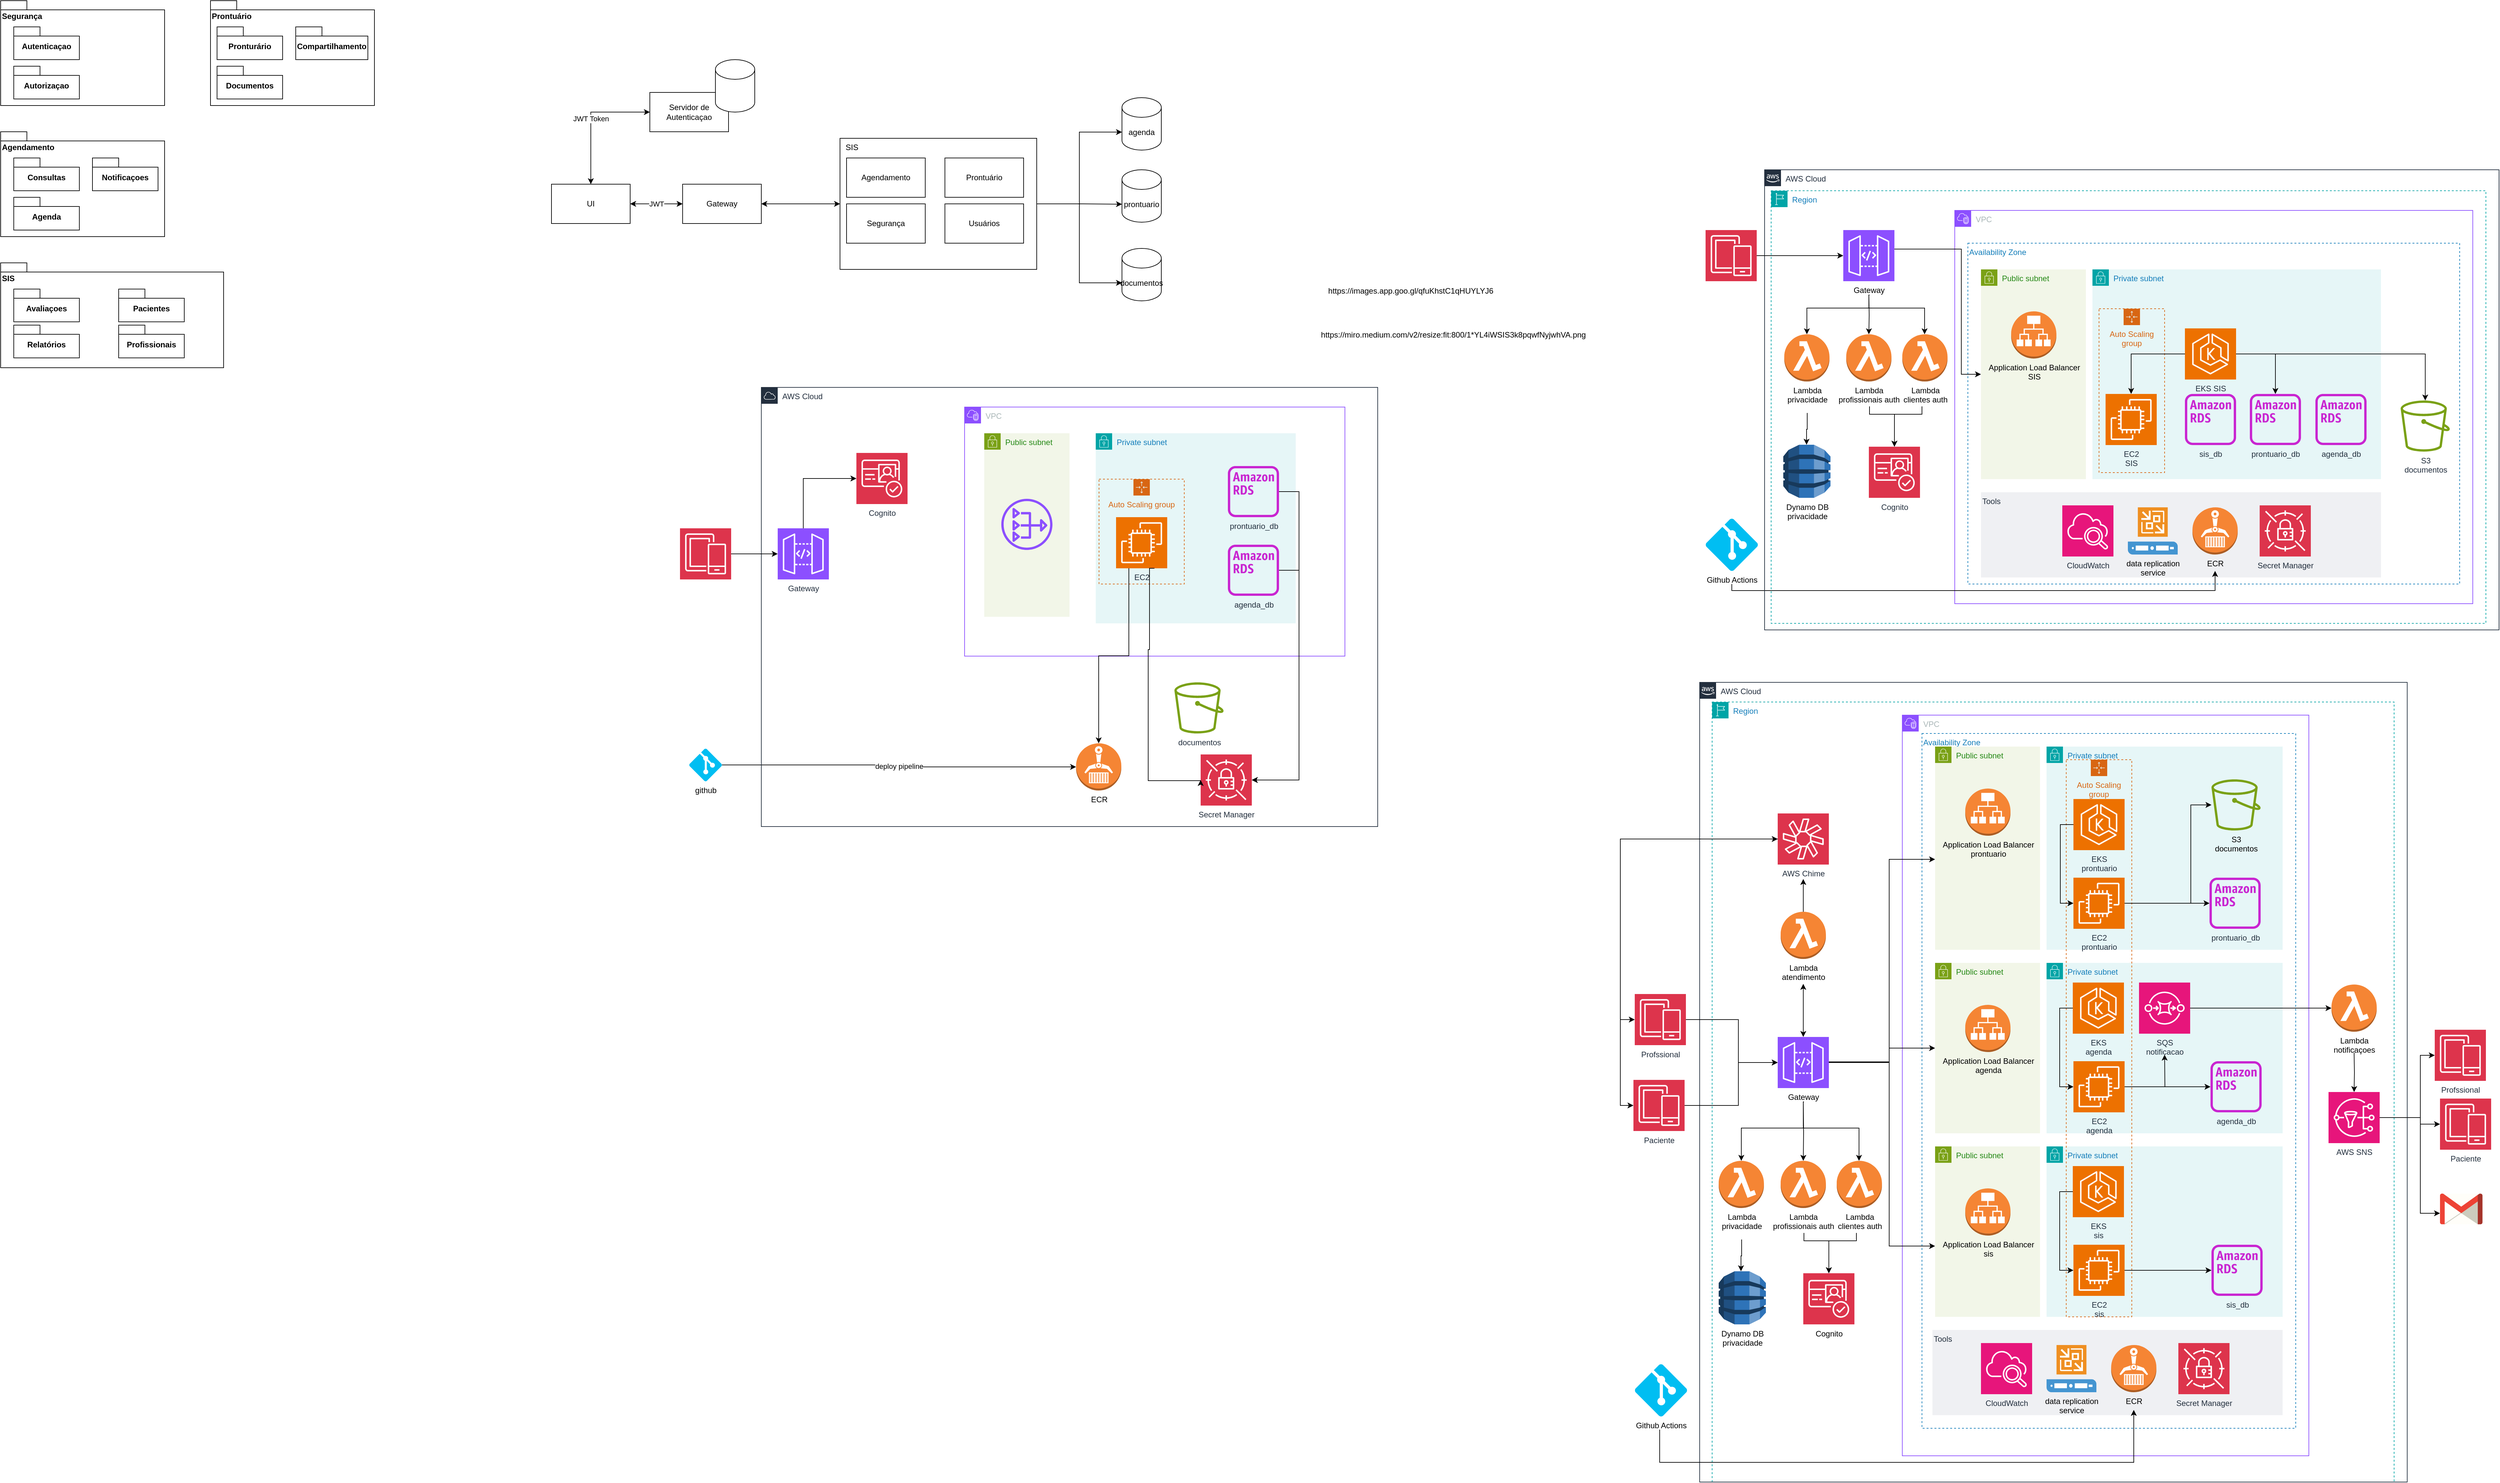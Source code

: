 <mxfile version="24.7.5">
  <diagram name="Page-1" id="mqgpq6NnPqyJIuO262dK">
    <mxGraphModel dx="2183" dy="880" grid="1" gridSize="10" guides="1" tooltips="1" connect="1" arrows="1" fold="1" page="1" pageScale="1" pageWidth="850" pageHeight="1100" math="0" shadow="0">
      <root>
        <mxCell id="0" />
        <mxCell id="1" parent="0" />
        <mxCell id="4e_9kLKYYgDmgQJwnImw-1" value="prontuario" style="shape=cylinder3;whiteSpace=wrap;html=1;boundedLbl=1;backgroundOutline=1;size=15;" parent="1" vertex="1">
          <mxGeometry x="1750" y="338" width="60" height="80" as="geometry" />
        </mxCell>
        <mxCell id="4e_9kLKYYgDmgQJwnImw-2" value="agenda" style="shape=cylinder3;whiteSpace=wrap;html=1;boundedLbl=1;backgroundOutline=1;size=15;" parent="1" vertex="1">
          <mxGeometry x="1750" y="228" width="60" height="80" as="geometry" />
        </mxCell>
        <mxCell id="4e_9kLKYYgDmgQJwnImw-3" value="Segurança" style="shape=folder;fontStyle=1;spacingTop=10;tabWidth=40;tabHeight=14;tabPosition=left;html=1;whiteSpace=wrap;align=left;verticalAlign=top;" parent="1" vertex="1">
          <mxGeometry x="40" y="80" width="250" height="160" as="geometry" />
        </mxCell>
        <mxCell id="4e_9kLKYYgDmgQJwnImw-4" value="Autenticaçao" style="shape=folder;fontStyle=1;spacingTop=10;tabWidth=40;tabHeight=14;tabPosition=left;html=1;whiteSpace=wrap;" parent="1" vertex="1">
          <mxGeometry x="60" y="120" width="100" height="50" as="geometry" />
        </mxCell>
        <mxCell id="4e_9kLKYYgDmgQJwnImw-5" value="Autorizaçao" style="shape=folder;fontStyle=1;spacingTop=10;tabWidth=40;tabHeight=14;tabPosition=left;html=1;whiteSpace=wrap;" parent="1" vertex="1">
          <mxGeometry x="60" y="180" width="100" height="50" as="geometry" />
        </mxCell>
        <mxCell id="4e_9kLKYYgDmgQJwnImw-6" value="Agendamento" style="shape=folder;fontStyle=1;spacingTop=10;tabWidth=40;tabHeight=14;tabPosition=left;html=1;whiteSpace=wrap;align=left;verticalAlign=top;" parent="1" vertex="1">
          <mxGeometry x="40" y="280" width="250" height="160" as="geometry" />
        </mxCell>
        <mxCell id="4e_9kLKYYgDmgQJwnImw-7" value="Consultas" style="shape=folder;fontStyle=1;spacingTop=10;tabWidth=40;tabHeight=14;tabPosition=left;html=1;whiteSpace=wrap;" parent="1" vertex="1">
          <mxGeometry x="60" y="320" width="100" height="50" as="geometry" />
        </mxCell>
        <mxCell id="4e_9kLKYYgDmgQJwnImw-8" value="Agenda" style="shape=folder;fontStyle=1;spacingTop=10;tabWidth=40;tabHeight=14;tabPosition=left;html=1;whiteSpace=wrap;" parent="1" vertex="1">
          <mxGeometry x="60" y="380" width="100" height="50" as="geometry" />
        </mxCell>
        <mxCell id="4e_9kLKYYgDmgQJwnImw-9" value="Notificaçoes" style="shape=folder;fontStyle=1;spacingTop=10;tabWidth=40;tabHeight=14;tabPosition=left;html=1;whiteSpace=wrap;" parent="1" vertex="1">
          <mxGeometry x="180" y="320" width="100" height="50" as="geometry" />
        </mxCell>
        <mxCell id="4e_9kLKYYgDmgQJwnImw-10" value="SIS" style="shape=folder;fontStyle=1;spacingTop=10;tabWidth=40;tabHeight=14;tabPosition=left;html=1;whiteSpace=wrap;align=left;verticalAlign=top;" parent="1" vertex="1">
          <mxGeometry x="40" y="480" width="340" height="160" as="geometry" />
        </mxCell>
        <mxCell id="4e_9kLKYYgDmgQJwnImw-11" value="Avaliaçoes" style="shape=folder;fontStyle=1;spacingTop=10;tabWidth=40;tabHeight=14;tabPosition=left;html=1;whiteSpace=wrap;" parent="1" vertex="1">
          <mxGeometry x="60" y="520" width="100" height="50" as="geometry" />
        </mxCell>
        <mxCell id="4e_9kLKYYgDmgQJwnImw-12" value="Relatórios" style="shape=folder;fontStyle=1;spacingTop=10;tabWidth=40;tabHeight=14;tabPosition=left;html=1;whiteSpace=wrap;" parent="1" vertex="1">
          <mxGeometry x="60" y="575" width="100" height="50" as="geometry" />
        </mxCell>
        <mxCell id="4e_9kLKYYgDmgQJwnImw-13" value="Prontuário" style="shape=folder;fontStyle=1;spacingTop=10;tabWidth=40;tabHeight=14;tabPosition=left;html=1;whiteSpace=wrap;align=left;verticalAlign=top;" parent="1" vertex="1">
          <mxGeometry x="360" y="80" width="250" height="160" as="geometry" />
        </mxCell>
        <mxCell id="4e_9kLKYYgDmgQJwnImw-14" value="Pacientes" style="shape=folder;fontStyle=1;spacingTop=10;tabWidth=40;tabHeight=14;tabPosition=left;html=1;whiteSpace=wrap;" parent="1" vertex="1">
          <mxGeometry x="220" y="520" width="100" height="50" as="geometry" />
        </mxCell>
        <mxCell id="4e_9kLKYYgDmgQJwnImw-15" value="Profissionais" style="shape=folder;fontStyle=1;spacingTop=10;tabWidth=40;tabHeight=14;tabPosition=left;html=1;whiteSpace=wrap;" parent="1" vertex="1">
          <mxGeometry x="220" y="575" width="100" height="50" as="geometry" />
        </mxCell>
        <mxCell id="4e_9kLKYYgDmgQJwnImw-18" value="Pronturário" style="shape=folder;fontStyle=1;spacingTop=10;tabWidth=40;tabHeight=14;tabPosition=left;html=1;whiteSpace=wrap;" parent="1" vertex="1">
          <mxGeometry x="370" y="120" width="100" height="50" as="geometry" />
        </mxCell>
        <mxCell id="4e_9kLKYYgDmgQJwnImw-19" value="Documentos" style="shape=folder;fontStyle=1;spacingTop=10;tabWidth=40;tabHeight=14;tabPosition=left;html=1;whiteSpace=wrap;" parent="1" vertex="1">
          <mxGeometry x="370" y="180" width="100" height="50" as="geometry" />
        </mxCell>
        <mxCell id="4e_9kLKYYgDmgQJwnImw-20" value="Compartilhamento" style="shape=folder;fontStyle=1;spacingTop=10;tabWidth=40;tabHeight=14;tabPosition=left;html=1;whiteSpace=wrap;" parent="1" vertex="1">
          <mxGeometry x="490" y="120" width="110" height="50" as="geometry" />
        </mxCell>
        <mxCell id="4e_9kLKYYgDmgQJwnImw-32" style="edgeStyle=orthogonalEdgeStyle;rounded=0;orthogonalLoop=1;jettySize=auto;html=1;entryX=0;entryY=0.5;entryDx=0;entryDy=0;startArrow=classic;startFill=1;" parent="1" source="4e_9kLKYYgDmgQJwnImw-21" target="4e_9kLKYYgDmgQJwnImw-22" edge="1">
          <mxGeometry relative="1" as="geometry" />
        </mxCell>
        <mxCell id="4e_9kLKYYgDmgQJwnImw-21" value="Gateway" style="rounded=0;whiteSpace=wrap;html=1;" parent="1" vertex="1">
          <mxGeometry x="1080" y="360" width="120" height="60" as="geometry" />
        </mxCell>
        <mxCell id="4e_9kLKYYgDmgQJwnImw-22" value="&lt;div&gt;&amp;nbsp; SIS&lt;/div&gt;" style="rounded=0;whiteSpace=wrap;html=1;align=left;verticalAlign=top;" parent="1" vertex="1">
          <mxGeometry x="1320" y="290" width="300" height="200" as="geometry" />
        </mxCell>
        <mxCell id="4e_9kLKYYgDmgQJwnImw-23" value="Agendamento" style="rounded=0;whiteSpace=wrap;html=1;" parent="1" vertex="1">
          <mxGeometry x="1330" y="320" width="120" height="60" as="geometry" />
        </mxCell>
        <mxCell id="4e_9kLKYYgDmgQJwnImw-24" value="Segurança" style="rounded=0;whiteSpace=wrap;html=1;" parent="1" vertex="1">
          <mxGeometry x="1330" y="390" width="120" height="60" as="geometry" />
        </mxCell>
        <mxCell id="4e_9kLKYYgDmgQJwnImw-25" value="Prontuário" style="rounded=0;whiteSpace=wrap;html=1;" parent="1" vertex="1">
          <mxGeometry x="1480" y="320" width="120" height="60" as="geometry" />
        </mxCell>
        <mxCell id="4e_9kLKYYgDmgQJwnImw-26" value="Usuários" style="rounded=0;whiteSpace=wrap;html=1;" parent="1" vertex="1">
          <mxGeometry x="1480" y="390" width="120" height="60" as="geometry" />
        </mxCell>
        <mxCell id="4e_9kLKYYgDmgQJwnImw-28" value="documentos" style="shape=cylinder3;whiteSpace=wrap;html=1;boundedLbl=1;backgroundOutline=1;size=15;" parent="1" vertex="1">
          <mxGeometry x="1750" y="458" width="60" height="80" as="geometry" />
        </mxCell>
        <mxCell id="4e_9kLKYYgDmgQJwnImw-29" style="edgeStyle=orthogonalEdgeStyle;rounded=0;orthogonalLoop=1;jettySize=auto;html=1;entryX=0;entryY=0;entryDx=0;entryDy=52.5;entryPerimeter=0;" parent="1" source="4e_9kLKYYgDmgQJwnImw-22" target="4e_9kLKYYgDmgQJwnImw-2" edge="1">
          <mxGeometry relative="1" as="geometry" />
        </mxCell>
        <mxCell id="4e_9kLKYYgDmgQJwnImw-30" style="edgeStyle=orthogonalEdgeStyle;rounded=0;orthogonalLoop=1;jettySize=auto;html=1;entryX=0;entryY=0;entryDx=0;entryDy=52.5;entryPerimeter=0;" parent="1" source="4e_9kLKYYgDmgQJwnImw-22" target="4e_9kLKYYgDmgQJwnImw-1" edge="1">
          <mxGeometry relative="1" as="geometry" />
        </mxCell>
        <mxCell id="4e_9kLKYYgDmgQJwnImw-31" style="edgeStyle=orthogonalEdgeStyle;rounded=0;orthogonalLoop=1;jettySize=auto;html=1;entryX=0;entryY=0;entryDx=0;entryDy=52.5;entryPerimeter=0;" parent="1" source="4e_9kLKYYgDmgQJwnImw-22" target="4e_9kLKYYgDmgQJwnImw-28" edge="1">
          <mxGeometry relative="1" as="geometry" />
        </mxCell>
        <mxCell id="4e_9kLKYYgDmgQJwnImw-35" value="JWT Token" style="edgeStyle=orthogonalEdgeStyle;rounded=0;orthogonalLoop=1;jettySize=auto;html=1;entryX=0;entryY=0.5;entryDx=0;entryDy=0;exitX=0.5;exitY=0;exitDx=0;exitDy=0;startArrow=classic;startFill=1;" parent="1" source="4e_9kLKYYgDmgQJwnImw-33" target="4e_9kLKYYgDmgQJwnImw-34" edge="1">
          <mxGeometry relative="1" as="geometry" />
        </mxCell>
        <mxCell id="4e_9kLKYYgDmgQJwnImw-37" value="JWT" style="edgeStyle=orthogonalEdgeStyle;rounded=0;orthogonalLoop=1;jettySize=auto;html=1;startArrow=classic;startFill=1;" parent="1" source="4e_9kLKYYgDmgQJwnImw-33" target="4e_9kLKYYgDmgQJwnImw-21" edge="1">
          <mxGeometry relative="1" as="geometry" />
        </mxCell>
        <mxCell id="4e_9kLKYYgDmgQJwnImw-33" value="UI" style="rounded=0;whiteSpace=wrap;html=1;" parent="1" vertex="1">
          <mxGeometry x="880" y="360" width="120" height="60" as="geometry" />
        </mxCell>
        <mxCell id="4e_9kLKYYgDmgQJwnImw-34" value="Servidor de Autenticaçao" style="rounded=0;whiteSpace=wrap;html=1;" parent="1" vertex="1">
          <mxGeometry x="1030" y="220" width="120" height="60" as="geometry" />
        </mxCell>
        <mxCell id="4e_9kLKYYgDmgQJwnImw-36" value="" style="shape=cylinder3;whiteSpace=wrap;html=1;boundedLbl=1;backgroundOutline=1;size=15;" parent="1" vertex="1">
          <mxGeometry x="1130" y="170" width="60" height="80" as="geometry" />
        </mxCell>
        <mxCell id="4e_9kLKYYgDmgQJwnImw-53" value="deploy pipeline" style="edgeStyle=orthogonalEdgeStyle;rounded=0;orthogonalLoop=1;jettySize=auto;html=1;" parent="1" source="4e_9kLKYYgDmgQJwnImw-50" target="4e_9kLKYYgDmgQJwnImw-44" edge="1">
          <mxGeometry relative="1" as="geometry" />
        </mxCell>
        <mxCell id="4e_9kLKYYgDmgQJwnImw-50" value="github" style="verticalLabelPosition=bottom;html=1;verticalAlign=top;align=center;strokeColor=none;fillColor=#00BEF2;shape=mxgraph.azure.git_repository;" parent="1" vertex="1">
          <mxGeometry x="1090" y="1221" width="50" height="50" as="geometry" />
        </mxCell>
        <mxCell id="4e_9kLKYYgDmgQJwnImw-51" value="AWS Cloud" style="points=[[0,0],[0.25,0],[0.5,0],[0.75,0],[1,0],[1,0.25],[1,0.5],[1,0.75],[1,1],[0.75,1],[0.5,1],[0.25,1],[0,1],[0,0.75],[0,0.5],[0,0.25]];outlineConnect=0;gradientColor=none;html=1;whiteSpace=wrap;fontSize=12;fontStyle=0;container=1;pointerEvents=0;collapsible=0;recursiveResize=0;shape=mxgraph.aws4.group;grIcon=mxgraph.aws4.group_aws_cloud;strokeColor=#232F3E;fillColor=none;verticalAlign=top;align=left;spacingLeft=30;fontColor=#232F3E;dashed=0;" parent="1" vertex="1">
          <mxGeometry x="1200" y="670" width="940" height="670" as="geometry" />
        </mxCell>
        <mxCell id="4e_9kLKYYgDmgQJwnImw-40" value="VPC" style="points=[[0,0],[0.25,0],[0.5,0],[0.75,0],[1,0],[1,0.25],[1,0.5],[1,0.75],[1,1],[0.75,1],[0.5,1],[0.25,1],[0,1],[0,0.75],[0,0.5],[0,0.25]];outlineConnect=0;gradientColor=none;html=1;whiteSpace=wrap;fontSize=12;fontStyle=0;container=1;pointerEvents=0;collapsible=0;recursiveResize=0;shape=mxgraph.aws4.group;grIcon=mxgraph.aws4.group_vpc2;strokeColor=#8C4FFF;fillColor=none;verticalAlign=top;align=left;spacingLeft=30;fontColor=#AAB7B8;dashed=0;" parent="4e_9kLKYYgDmgQJwnImw-51" vertex="1">
          <mxGeometry x="310" y="30" width="580" height="380" as="geometry" />
        </mxCell>
        <mxCell id="4e_9kLKYYgDmgQJwnImw-39" value="Private subnet" style="points=[[0,0],[0.25,0],[0.5,0],[0.75,0],[1,0],[1,0.25],[1,0.5],[1,0.75],[1,1],[0.75,1],[0.5,1],[0.25,1],[0,1],[0,0.75],[0,0.5],[0,0.25]];outlineConnect=0;gradientColor=none;html=1;whiteSpace=wrap;fontSize=12;fontStyle=0;container=1;pointerEvents=0;collapsible=0;recursiveResize=0;shape=mxgraph.aws4.group;grIcon=mxgraph.aws4.group_security_group;grStroke=0;strokeColor=#00A4A6;fillColor=#E6F6F7;verticalAlign=top;align=left;spacingLeft=30;fontColor=#147EBA;dashed=0;" parent="4e_9kLKYYgDmgQJwnImw-40" vertex="1">
          <mxGeometry x="200" y="40" width="305" height="290" as="geometry" />
        </mxCell>
        <mxCell id="4e_9kLKYYgDmgQJwnImw-42" value="prontuario_db" style="sketch=0;outlineConnect=0;fontColor=#232F3E;gradientColor=none;fillColor=#C925D1;strokeColor=none;dashed=0;verticalLabelPosition=bottom;verticalAlign=top;align=center;html=1;fontSize=12;fontStyle=0;aspect=fixed;pointerEvents=1;shape=mxgraph.aws4.rds_instance_alt;" parent="4e_9kLKYYgDmgQJwnImw-39" vertex="1">
          <mxGeometry x="201.5" y="50" width="78" height="78" as="geometry" />
        </mxCell>
        <mxCell id="4e_9kLKYYgDmgQJwnImw-45" value="agenda_db" style="sketch=0;outlineConnect=0;fontColor=#232F3E;gradientColor=none;fillColor=#C925D1;strokeColor=none;dashed=0;verticalLabelPosition=bottom;verticalAlign=top;align=center;html=1;fontSize=12;fontStyle=0;aspect=fixed;pointerEvents=1;shape=mxgraph.aws4.rds_instance_alt;" parent="4e_9kLKYYgDmgQJwnImw-39" vertex="1">
          <mxGeometry x="201.5" y="170" width="78" height="78" as="geometry" />
        </mxCell>
        <mxCell id="OcDYoJSZkM_lsl8pQ-Gl-2" value="Auto Scaling group" style="points=[[0,0],[0.25,0],[0.5,0],[0.75,0],[1,0],[1,0.25],[1,0.5],[1,0.75],[1,1],[0.75,1],[0.5,1],[0.25,1],[0,1],[0,0.75],[0,0.5],[0,0.25]];outlineConnect=0;gradientColor=none;html=1;whiteSpace=wrap;fontSize=12;fontStyle=0;container=1;pointerEvents=0;collapsible=0;recursiveResize=0;shape=mxgraph.aws4.groupCenter;grIcon=mxgraph.aws4.group_auto_scaling_group;grStroke=1;strokeColor=#D86613;fillColor=none;verticalAlign=top;align=center;fontColor=#D86613;dashed=1;spacingTop=25;" parent="4e_9kLKYYgDmgQJwnImw-39" vertex="1">
          <mxGeometry x="5" y="70" width="130" height="160" as="geometry" />
        </mxCell>
        <mxCell id="4e_9kLKYYgDmgQJwnImw-43" value="EC2" style="sketch=0;points=[[0,0,0],[0.25,0,0],[0.5,0,0],[0.75,0,0],[1,0,0],[0,1,0],[0.25,1,0],[0.5,1,0],[0.75,1,0],[1,1,0],[0,0.25,0],[0,0.5,0],[0,0.75,0],[1,0.25,0],[1,0.5,0],[1,0.75,0]];outlineConnect=0;fontColor=#232F3E;fillColor=#ED7100;strokeColor=#ffffff;dashed=0;verticalLabelPosition=bottom;verticalAlign=top;align=center;html=1;fontSize=12;fontStyle=0;aspect=fixed;shape=mxgraph.aws4.resourceIcon;resIcon=mxgraph.aws4.ec2;" parent="OcDYoJSZkM_lsl8pQ-Gl-2" vertex="1">
          <mxGeometry x="26" y="58" width="78" height="78" as="geometry" />
        </mxCell>
        <mxCell id="4e_9kLKYYgDmgQJwnImw-74" value="Public subnet" style="points=[[0,0],[0.25,0],[0.5,0],[0.75,0],[1,0],[1,0.25],[1,0.5],[1,0.75],[1,1],[0.75,1],[0.5,1],[0.25,1],[0,1],[0,0.75],[0,0.5],[0,0.25]];outlineConnect=0;gradientColor=none;html=1;whiteSpace=wrap;fontSize=12;fontStyle=0;container=1;pointerEvents=0;collapsible=0;recursiveResize=0;shape=mxgraph.aws4.group;grIcon=mxgraph.aws4.group_security_group;grStroke=0;strokeColor=#7AA116;fillColor=#F2F6E8;verticalAlign=top;align=left;spacingLeft=30;fontColor=#248814;dashed=0;" parent="4e_9kLKYYgDmgQJwnImw-40" vertex="1">
          <mxGeometry x="30" y="40" width="130" height="280" as="geometry" />
        </mxCell>
        <mxCell id="4e_9kLKYYgDmgQJwnImw-75" value="" style="sketch=0;outlineConnect=0;fontColor=#232F3E;gradientColor=none;fillColor=#8C4FFF;strokeColor=none;dashed=0;verticalLabelPosition=bottom;verticalAlign=top;align=center;html=1;fontSize=12;fontStyle=0;aspect=fixed;pointerEvents=1;shape=mxgraph.aws4.nat_gateway;" parent="4e_9kLKYYgDmgQJwnImw-74" vertex="1">
          <mxGeometry x="26" y="100" width="78" height="78" as="geometry" />
        </mxCell>
        <mxCell id="4e_9kLKYYgDmgQJwnImw-44" value="ECR" style="outlineConnect=0;dashed=0;verticalLabelPosition=bottom;verticalAlign=top;align=center;html=1;shape=mxgraph.aws3.ecr;fillColor=#F58534;gradientColor=none;" parent="4e_9kLKYYgDmgQJwnImw-51" vertex="1">
          <mxGeometry x="480" y="543" width="69" height="72" as="geometry" />
        </mxCell>
        <mxCell id="4e_9kLKYYgDmgQJwnImw-49" style="edgeStyle=orthogonalEdgeStyle;rounded=0;orthogonalLoop=1;jettySize=auto;html=1;exitX=0.25;exitY=1;exitDx=0;exitDy=0;exitPerimeter=0;" parent="4e_9kLKYYgDmgQJwnImw-51" source="4e_9kLKYYgDmgQJwnImw-43" target="4e_9kLKYYgDmgQJwnImw-44" edge="1">
          <mxGeometry relative="1" as="geometry" />
        </mxCell>
        <mxCell id="4e_9kLKYYgDmgQJwnImw-46" value="Gateway" style="sketch=0;points=[[0,0,0],[0.25,0,0],[0.5,0,0],[0.75,0,0],[1,0,0],[0,1,0],[0.25,1,0],[0.5,1,0],[0.75,1,0],[1,1,0],[0,0.25,0],[0,0.5,0],[0,0.75,0],[1,0.25,0],[1,0.5,0],[1,0.75,0]];outlineConnect=0;fontColor=#232F3E;fillColor=#8C4FFF;strokeColor=#ffffff;dashed=0;verticalLabelPosition=bottom;verticalAlign=top;align=center;html=1;fontSize=12;fontStyle=0;aspect=fixed;shape=mxgraph.aws4.resourceIcon;resIcon=mxgraph.aws4.api_gateway;" parent="4e_9kLKYYgDmgQJwnImw-51" vertex="1">
          <mxGeometry x="25" y="215" width="78" height="78" as="geometry" />
        </mxCell>
        <mxCell id="4e_9kLKYYgDmgQJwnImw-64" value="Cognito" style="sketch=0;points=[[0,0,0],[0.25,0,0],[0.5,0,0],[0.75,0,0],[1,0,0],[0,1,0],[0.25,1,0],[0.5,1,0],[0.75,1,0],[1,1,0],[0,0.25,0],[0,0.5,0],[0,0.75,0],[1,0.25,0],[1,0.5,0],[1,0.75,0]];outlineConnect=0;fontColor=#232F3E;fillColor=#DD344C;strokeColor=#ffffff;dashed=0;verticalLabelPosition=bottom;verticalAlign=top;align=center;html=1;fontSize=12;fontStyle=0;aspect=fixed;shape=mxgraph.aws4.resourceIcon;resIcon=mxgraph.aws4.cognito;" parent="4e_9kLKYYgDmgQJwnImw-51" vertex="1">
          <mxGeometry x="145" y="100" width="78" height="78" as="geometry" />
        </mxCell>
        <mxCell id="4e_9kLKYYgDmgQJwnImw-67" style="edgeStyle=orthogonalEdgeStyle;rounded=0;orthogonalLoop=1;jettySize=auto;html=1;entryX=0;entryY=0.5;entryDx=0;entryDy=0;entryPerimeter=0;exitX=0.5;exitY=0;exitDx=0;exitDy=0;exitPerimeter=0;" parent="4e_9kLKYYgDmgQJwnImw-51" source="4e_9kLKYYgDmgQJwnImw-46" target="4e_9kLKYYgDmgQJwnImw-64" edge="1">
          <mxGeometry relative="1" as="geometry" />
        </mxCell>
        <mxCell id="4e_9kLKYYgDmgQJwnImw-68" value="Secret Manager" style="sketch=0;points=[[0,0,0],[0.25,0,0],[0.5,0,0],[0.75,0,0],[1,0,0],[0,1,0],[0.25,1,0],[0.5,1,0],[0.75,1,0],[1,1,0],[0,0.25,0],[0,0.5,0],[0,0.75,0],[1,0.25,0],[1,0.5,0],[1,0.75,0]];outlineConnect=0;fontColor=#232F3E;fillColor=#DD344C;strokeColor=#ffffff;dashed=0;verticalLabelPosition=bottom;verticalAlign=top;align=center;html=1;fontSize=12;fontStyle=0;aspect=fixed;shape=mxgraph.aws4.resourceIcon;resIcon=mxgraph.aws4.secrets_manager;" parent="4e_9kLKYYgDmgQJwnImw-51" vertex="1">
          <mxGeometry x="670" y="560" width="78" height="78" as="geometry" />
        </mxCell>
        <mxCell id="4e_9kLKYYgDmgQJwnImw-69" style="edgeStyle=orthogonalEdgeStyle;rounded=0;orthogonalLoop=1;jettySize=auto;html=1;exitX=0.75;exitY=1;exitDx=0;exitDy=0;exitPerimeter=0;entryX=0;entryY=0.5;entryDx=0;entryDy=0;entryPerimeter=0;" parent="4e_9kLKYYgDmgQJwnImw-51" source="4e_9kLKYYgDmgQJwnImw-43" target="4e_9kLKYYgDmgQJwnImw-68" edge="1">
          <mxGeometry relative="1" as="geometry">
            <Array as="points">
              <mxPoint x="592" y="400" />
              <mxPoint x="590" y="400" />
              <mxPoint x="590" y="600" />
              <mxPoint x="670" y="600" />
            </Array>
          </mxGeometry>
        </mxCell>
        <mxCell id="4e_9kLKYYgDmgQJwnImw-72" style="edgeStyle=orthogonalEdgeStyle;rounded=0;orthogonalLoop=1;jettySize=auto;html=1;entryX=1;entryY=0.5;entryDx=0;entryDy=0;entryPerimeter=0;" parent="4e_9kLKYYgDmgQJwnImw-51" source="4e_9kLKYYgDmgQJwnImw-45" target="4e_9kLKYYgDmgQJwnImw-68" edge="1">
          <mxGeometry relative="1" as="geometry">
            <mxPoint x="1000.0" y="360.0" as="targetPoint" />
            <Array as="points">
              <mxPoint x="820" y="279" />
              <mxPoint x="820" y="599" />
            </Array>
          </mxGeometry>
        </mxCell>
        <mxCell id="4e_9kLKYYgDmgQJwnImw-73" style="edgeStyle=orthogonalEdgeStyle;rounded=0;orthogonalLoop=1;jettySize=auto;html=1;entryX=1;entryY=0.5;entryDx=0;entryDy=0;entryPerimeter=0;" parent="4e_9kLKYYgDmgQJwnImw-51" source="4e_9kLKYYgDmgQJwnImw-42" target="4e_9kLKYYgDmgQJwnImw-68" edge="1">
          <mxGeometry relative="1" as="geometry">
            <Array as="points">
              <mxPoint x="820" y="159" />
              <mxPoint x="820" y="599" />
            </Array>
          </mxGeometry>
        </mxCell>
        <mxCell id="4e_9kLKYYgDmgQJwnImw-54" value="documentos" style="sketch=0;outlineConnect=0;fontColor=#232F3E;gradientColor=none;fillColor=#7AA116;strokeColor=none;dashed=0;verticalLabelPosition=bottom;verticalAlign=top;align=center;html=1;fontSize=12;fontStyle=0;aspect=fixed;pointerEvents=1;shape=mxgraph.aws4.bucket;" parent="4e_9kLKYYgDmgQJwnImw-51" vertex="1">
          <mxGeometry x="630" y="450" width="75" height="78" as="geometry" />
        </mxCell>
        <mxCell id="4e_9kLKYYgDmgQJwnImw-63" style="edgeStyle=orthogonalEdgeStyle;rounded=0;orthogonalLoop=1;jettySize=auto;html=1;" parent="1" source="4e_9kLKYYgDmgQJwnImw-62" target="4e_9kLKYYgDmgQJwnImw-46" edge="1">
          <mxGeometry relative="1" as="geometry" />
        </mxCell>
        <mxCell id="4e_9kLKYYgDmgQJwnImw-62" value="" style="sketch=0;points=[[0,0,0],[0.25,0,0],[0.5,0,0],[0.75,0,0],[1,0,0],[0,1,0],[0.25,1,0],[0.5,1,0],[0.75,1,0],[1,1,0],[0,0.25,0],[0,0.5,0],[0,0.75,0],[1,0.25,0],[1,0.5,0],[1,0.75,0]];outlineConnect=0;fontColor=#232F3E;fillColor=#DD344C;strokeColor=#ffffff;dashed=0;verticalLabelPosition=bottom;verticalAlign=top;align=center;html=1;fontSize=12;fontStyle=0;aspect=fixed;shape=mxgraph.aws4.resourceIcon;resIcon=mxgraph.aws4.mobile;" parent="1" vertex="1">
          <mxGeometry x="1076" y="885" width="78" height="78" as="geometry" />
        </mxCell>
        <mxCell id="4e_9kLKYYgDmgQJwnImw-76" value="https://miro.medium.com/v2/resize:fit:800/1*YL4iWSIS3k8pqwfNyjwhVA.png" style="text;html=1;align=center;verticalAlign=middle;resizable=0;points=[];autosize=1;strokeColor=none;fillColor=none;" parent="1" vertex="1">
          <mxGeometry x="2040" y="575" width="430" height="30" as="geometry" />
        </mxCell>
        <mxCell id="4e_9kLKYYgDmgQJwnImw-77" value="https://images.app.goo.gl/qfuKhstC1qHUYLYJ6" style="text;html=1;align=center;verticalAlign=middle;resizable=0;points=[];autosize=1;strokeColor=none;fillColor=none;" parent="1" vertex="1">
          <mxGeometry x="2050" y="508" width="280" height="30" as="geometry" />
        </mxCell>
        <mxCell id="OcDYoJSZkM_lsl8pQ-Gl-1" value="Region" style="points=[[0,0],[0.25,0],[0.5,0],[0.75,0],[1,0],[1,0.25],[1,0.5],[1,0.75],[1,1],[0.75,1],[0.5,1],[0.25,1],[0,1],[0,0.75],[0,0.5],[0,0.25]];outlineConnect=0;gradientColor=none;html=1;whiteSpace=wrap;fontSize=12;fontStyle=0;container=1;pointerEvents=0;collapsible=0;recursiveResize=0;shape=mxgraph.aws4.group;grIcon=mxgraph.aws4.group_region;strokeColor=#00A4A6;fillColor=none;verticalAlign=top;align=left;spacingLeft=30;fontColor=#147EBA;dashed=1;" parent="1" vertex="1">
          <mxGeometry x="2740" y="370" width="1090" height="660" as="geometry" />
        </mxCell>
        <mxCell id="OcDYoJSZkM_lsl8pQ-Gl-4" value="VPC" style="points=[[0,0],[0.25,0],[0.5,0],[0.75,0],[1,0],[1,0.25],[1,0.5],[1,0.75],[1,1],[0.75,1],[0.5,1],[0.25,1],[0,1],[0,0.75],[0,0.5],[0,0.25]];outlineConnect=0;gradientColor=none;html=1;whiteSpace=wrap;fontSize=12;fontStyle=0;container=1;pointerEvents=0;collapsible=0;recursiveResize=0;shape=mxgraph.aws4.group;grIcon=mxgraph.aws4.group_vpc2;strokeColor=#8C4FFF;fillColor=none;verticalAlign=top;align=left;spacingLeft=30;fontColor=#AAB7B8;dashed=0;" parent="OcDYoJSZkM_lsl8pQ-Gl-1" vertex="1">
          <mxGeometry x="280" y="30" width="790" height="600" as="geometry" />
        </mxCell>
        <mxCell id="OcDYoJSZkM_lsl8pQ-Gl-3" value="Availability Zone" style="fillColor=none;strokeColor=#147EBA;dashed=1;verticalAlign=top;fontStyle=0;fontColor=#147EBA;whiteSpace=wrap;html=1;align=left;" parent="OcDYoJSZkM_lsl8pQ-Gl-4" vertex="1">
          <mxGeometry x="20" y="50" width="750" height="520" as="geometry" />
        </mxCell>
        <mxCell id="OcDYoJSZkM_lsl8pQ-Gl-25" value="Public subnet" style="points=[[0,0],[0.25,0],[0.5,0],[0.75,0],[1,0],[1,0.25],[1,0.5],[1,0.75],[1,1],[0.75,1],[0.5,1],[0.25,1],[0,1],[0,0.75],[0,0.5],[0,0.25]];outlineConnect=0;gradientColor=none;html=1;whiteSpace=wrap;fontSize=12;fontStyle=0;container=1;pointerEvents=0;collapsible=0;recursiveResize=0;shape=mxgraph.aws4.group;grIcon=mxgraph.aws4.group_security_group;grStroke=0;strokeColor=#7AA116;fillColor=#F2F6E8;verticalAlign=top;align=left;spacingLeft=30;fontColor=#248814;dashed=0;" parent="OcDYoJSZkM_lsl8pQ-Gl-4" vertex="1">
          <mxGeometry x="40" y="90" width="160" height="320" as="geometry" />
        </mxCell>
        <mxCell id="OcDYoJSZkM_lsl8pQ-Gl-36" value="Application Load Balancer&lt;div&gt;SIS&lt;/div&gt;" style="outlineConnect=0;dashed=0;verticalLabelPosition=bottom;verticalAlign=top;align=center;html=1;shape=mxgraph.aws3.application_load_balancer;fillColor=#F58534;gradientColor=none;fontColor=#000000;" parent="OcDYoJSZkM_lsl8pQ-Gl-25" vertex="1">
          <mxGeometry x="46" y="64" width="69" height="72" as="geometry" />
        </mxCell>
        <mxCell id="OcDYoJSZkM_lsl8pQ-Gl-26" value="Private subnet" style="points=[[0,0],[0.25,0],[0.5,0],[0.75,0],[1,0],[1,0.25],[1,0.5],[1,0.75],[1,1],[0.75,1],[0.5,1],[0.25,1],[0,1],[0,0.75],[0,0.5],[0,0.25]];outlineConnect=0;gradientColor=none;html=1;whiteSpace=wrap;fontSize=12;fontStyle=0;container=1;pointerEvents=0;collapsible=0;recursiveResize=0;shape=mxgraph.aws4.group;grIcon=mxgraph.aws4.group_security_group;grStroke=0;strokeColor=#00A4A6;fillColor=#E6F6F7;verticalAlign=top;align=left;spacingLeft=30;fontColor=#147EBA;dashed=0;" parent="OcDYoJSZkM_lsl8pQ-Gl-4" vertex="1">
          <mxGeometry x="210" y="90" width="440" height="320" as="geometry" />
        </mxCell>
        <mxCell id="OcDYoJSZkM_lsl8pQ-Gl-66" value="Auto Scaling group" style="points=[[0,0],[0.25,0],[0.5,0],[0.75,0],[1,0],[1,0.25],[1,0.5],[1,0.75],[1,1],[0.75,1],[0.5,1],[0.25,1],[0,1],[0,0.75],[0,0.5],[0,0.25]];outlineConnect=0;gradientColor=none;html=1;whiteSpace=wrap;fontSize=12;fontStyle=0;container=1;pointerEvents=0;collapsible=0;recursiveResize=0;shape=mxgraph.aws4.groupCenter;grIcon=mxgraph.aws4.group_auto_scaling_group;grStroke=1;strokeColor=#D86613;fillColor=none;verticalAlign=top;align=center;fontColor=#D86613;dashed=1;spacingTop=25;" parent="OcDYoJSZkM_lsl8pQ-Gl-26" vertex="1">
          <mxGeometry x="10" y="60" width="100" height="250" as="geometry" />
        </mxCell>
        <mxCell id="OcDYoJSZkM_lsl8pQ-Gl-32" value="S3&lt;div&gt;documentos&lt;/div&gt;" style="sketch=0;outlineConnect=0;fontColor=#232F3E;gradientColor=none;fillColor=#7AA116;strokeColor=none;dashed=0;verticalLabelPosition=bottom;verticalAlign=top;align=center;html=1;fontSize=12;fontStyle=0;aspect=fixed;pointerEvents=1;shape=mxgraph.aws4.bucket;" parent="OcDYoJSZkM_lsl8pQ-Gl-4" vertex="1">
          <mxGeometry x="680" y="290" width="75" height="78" as="geometry" />
        </mxCell>
        <mxCell id="OcDYoJSZkM_lsl8pQ-Gl-48" style="edgeStyle=orthogonalEdgeStyle;rounded=0;orthogonalLoop=1;jettySize=auto;html=1;" parent="OcDYoJSZkM_lsl8pQ-Gl-4" source="OcDYoJSZkM_lsl8pQ-Gl-41" target="OcDYoJSZkM_lsl8pQ-Gl-32" edge="1">
          <mxGeometry relative="1" as="geometry" />
        </mxCell>
        <mxCell id="OcDYoJSZkM_lsl8pQ-Gl-31" value="agenda_db" style="sketch=0;outlineConnect=0;fontColor=#232F3E;gradientColor=none;fillColor=#C925D1;strokeColor=none;dashed=0;verticalLabelPosition=bottom;verticalAlign=top;align=center;html=1;fontSize=12;fontStyle=0;aspect=fixed;pointerEvents=1;shape=mxgraph.aws4.rds_instance_alt;" parent="OcDYoJSZkM_lsl8pQ-Gl-4" vertex="1">
          <mxGeometry x="550" y="280" width="78" height="78" as="geometry" />
        </mxCell>
        <mxCell id="OcDYoJSZkM_lsl8pQ-Gl-30" value="prontuario_db" style="sketch=0;outlineConnect=0;fontColor=#232F3E;gradientColor=none;fillColor=#C925D1;strokeColor=none;dashed=0;verticalLabelPosition=bottom;verticalAlign=top;align=center;html=1;fontSize=12;fontStyle=0;aspect=fixed;pointerEvents=1;shape=mxgraph.aws4.rds_instance_alt;" parent="OcDYoJSZkM_lsl8pQ-Gl-4" vertex="1">
          <mxGeometry x="450" y="280" width="78" height="78" as="geometry" />
        </mxCell>
        <mxCell id="OcDYoJSZkM_lsl8pQ-Gl-44" style="edgeStyle=orthogonalEdgeStyle;rounded=0;orthogonalLoop=1;jettySize=auto;html=1;" parent="OcDYoJSZkM_lsl8pQ-Gl-4" source="OcDYoJSZkM_lsl8pQ-Gl-41" target="OcDYoJSZkM_lsl8pQ-Gl-30" edge="1">
          <mxGeometry relative="1" as="geometry" />
        </mxCell>
        <mxCell id="OcDYoJSZkM_lsl8pQ-Gl-50" value="EC2&lt;div&gt;SIS&lt;/div&gt;" style="sketch=0;points=[[0,0,0],[0.25,0,0],[0.5,0,0],[0.75,0,0],[1,0,0],[0,1,0],[0.25,1,0],[0.5,1,0],[0.75,1,0],[1,1,0],[0,0.25,0],[0,0.5,0],[0,0.75,0],[1,0.25,0],[1,0.5,0],[1,0.75,0]];outlineConnect=0;fontColor=#232F3E;fillColor=#ED7100;strokeColor=#ffffff;dashed=0;verticalLabelPosition=bottom;verticalAlign=top;align=center;html=1;fontSize=12;fontStyle=0;aspect=fixed;shape=mxgraph.aws4.resourceIcon;resIcon=mxgraph.aws4.ec2;" parent="OcDYoJSZkM_lsl8pQ-Gl-4" vertex="1">
          <mxGeometry x="230" y="280" width="78" height="78" as="geometry" />
        </mxCell>
        <mxCell id="OcDYoJSZkM_lsl8pQ-Gl-52" style="edgeStyle=orthogonalEdgeStyle;rounded=0;orthogonalLoop=1;jettySize=auto;html=1;" parent="OcDYoJSZkM_lsl8pQ-Gl-4" source="OcDYoJSZkM_lsl8pQ-Gl-41" target="OcDYoJSZkM_lsl8pQ-Gl-50" edge="1">
          <mxGeometry relative="1" as="geometry" />
        </mxCell>
        <mxCell id="OcDYoJSZkM_lsl8pQ-Gl-41" value="EKS SIS" style="sketch=0;points=[[0,0,0],[0.25,0,0],[0.5,0,0],[0.75,0,0],[1,0,0],[0,1,0],[0.25,1,0],[0.5,1,0],[0.75,1,0],[1,1,0],[0,0.25,0],[0,0.5,0],[0,0.75,0],[1,0.25,0],[1,0.5,0],[1,0.75,0]];outlineConnect=0;fontColor=#232F3E;fillColor=#ED7100;strokeColor=#ffffff;dashed=0;verticalLabelPosition=bottom;verticalAlign=top;align=center;html=1;fontSize=12;fontStyle=0;aspect=fixed;shape=mxgraph.aws4.resourceIcon;resIcon=mxgraph.aws4.eks;" parent="OcDYoJSZkM_lsl8pQ-Gl-4" vertex="1">
          <mxGeometry x="351" y="180" width="78" height="78" as="geometry" />
        </mxCell>
        <mxCell id="pjaT4KegarshmR6rkGER-22" value="Tools" style="fillColor=#EFF0F3;strokeColor=none;dashed=0;verticalAlign=top;fontStyle=0;fontColor=#232F3D;whiteSpace=wrap;html=1;align=left;" parent="OcDYoJSZkM_lsl8pQ-Gl-4" vertex="1">
          <mxGeometry x="40" y="430" width="610" height="130" as="geometry" />
        </mxCell>
        <mxCell id="pjaT4KegarshmR6rkGER-23" value="data replication&lt;div&gt;service&lt;/div&gt;" style="shadow=0;dashed=0;html=1;strokeColor=none;fillColor=#4495D1;labelPosition=center;verticalLabelPosition=bottom;verticalAlign=top;align=center;outlineConnect=0;shape=mxgraph.veeam.2d.veeam_backup_and_replication_server;" parent="OcDYoJSZkM_lsl8pQ-Gl-4" vertex="1">
          <mxGeometry x="264" y="453" width="76" height="72" as="geometry" />
        </mxCell>
        <mxCell id="pjaT4KegarshmR6rkGER-24" value="CloudWatch" style="sketch=0;points=[[0,0,0],[0.25,0,0],[0.5,0,0],[0.75,0,0],[1,0,0],[0,1,0],[0.25,1,0],[0.5,1,0],[0.75,1,0],[1,1,0],[0,0.25,0],[0,0.5,0],[0,0.75,0],[1,0.25,0],[1,0.5,0],[1,0.75,0]];points=[[0,0,0],[0.25,0,0],[0.5,0,0],[0.75,0,0],[1,0,0],[0,1,0],[0.25,1,0],[0.5,1,0],[0.75,1,0],[1,1,0],[0,0.25,0],[0,0.5,0],[0,0.75,0],[1,0.25,0],[1,0.5,0],[1,0.75,0]];outlineConnect=0;fontColor=#232F3E;fillColor=#E7157B;strokeColor=#ffffff;dashed=0;verticalLabelPosition=bottom;verticalAlign=top;align=center;html=1;fontSize=12;fontStyle=0;aspect=fixed;shape=mxgraph.aws4.resourceIcon;resIcon=mxgraph.aws4.cloudwatch_2;" parent="OcDYoJSZkM_lsl8pQ-Gl-4" vertex="1">
          <mxGeometry x="164" y="450" width="78" height="78" as="geometry" />
        </mxCell>
        <mxCell id="pjaT4KegarshmR6rkGER-25" value="ECR" style="outlineConnect=0;dashed=0;verticalLabelPosition=bottom;verticalAlign=top;align=center;html=1;shape=mxgraph.aws3.ecr;fillColor=#F58534;gradientColor=none;" parent="OcDYoJSZkM_lsl8pQ-Gl-4" vertex="1">
          <mxGeometry x="362.5" y="453" width="69" height="72" as="geometry" />
        </mxCell>
        <mxCell id="pjaT4KegarshmR6rkGER-26" value="Secret Manager" style="sketch=0;points=[[0,0,0],[0.25,0,0],[0.5,0,0],[0.75,0,0],[1,0,0],[0,1,0],[0.25,1,0],[0.5,1,0],[0.75,1,0],[1,1,0],[0,0.25,0],[0,0.5,0],[0,0.75,0],[1,0.25,0],[1,0.5,0],[1,0.75,0]];outlineConnect=0;fontColor=#232F3E;fillColor=#DD344C;strokeColor=#ffffff;dashed=0;verticalLabelPosition=bottom;verticalAlign=top;align=center;html=1;fontSize=12;fontStyle=0;aspect=fixed;shape=mxgraph.aws4.resourceIcon;resIcon=mxgraph.aws4.secrets_manager;" parent="OcDYoJSZkM_lsl8pQ-Gl-4" vertex="1">
          <mxGeometry x="465" y="450" width="78" height="78" as="geometry" />
        </mxCell>
        <mxCell id="vuMWIMvQnlCVPhoxfESj-1" value="sis_db" style="sketch=0;outlineConnect=0;fontColor=#232F3E;gradientColor=none;fillColor=#C925D1;strokeColor=none;dashed=0;verticalLabelPosition=bottom;verticalAlign=top;align=center;html=1;fontSize=12;fontStyle=0;aspect=fixed;pointerEvents=1;shape=mxgraph.aws4.rds_instance_alt;" parent="OcDYoJSZkM_lsl8pQ-Gl-4" vertex="1">
          <mxGeometry x="351" y="280" width="78" height="78" as="geometry" />
        </mxCell>
        <mxCell id="OcDYoJSZkM_lsl8pQ-Gl-57" style="edgeStyle=orthogonalEdgeStyle;rounded=0;orthogonalLoop=1;jettySize=auto;html=1;" parent="OcDYoJSZkM_lsl8pQ-Gl-1" target="OcDYoJSZkM_lsl8pQ-Gl-25" edge="1">
          <mxGeometry relative="1" as="geometry">
            <Array as="points">
              <mxPoint x="290" y="89" />
              <mxPoint x="290" y="280" />
            </Array>
            <mxPoint x="188" y="89.0" as="sourcePoint" />
          </mxGeometry>
        </mxCell>
        <mxCell id="vuMWIMvQnlCVPhoxfESj-22" style="edgeStyle=orthogonalEdgeStyle;rounded=0;orthogonalLoop=1;jettySize=auto;html=1;" parent="OcDYoJSZkM_lsl8pQ-Gl-1" target="vuMWIMvQnlCVPhoxfESj-26" edge="1">
          <mxGeometry relative="1" as="geometry">
            <mxPoint x="149" y="159" as="sourcePoint" />
          </mxGeometry>
        </mxCell>
        <mxCell id="vuMWIMvQnlCVPhoxfESj-23" style="edgeStyle=orthogonalEdgeStyle;rounded=0;orthogonalLoop=1;jettySize=auto;html=1;" parent="OcDYoJSZkM_lsl8pQ-Gl-1" target="vuMWIMvQnlCVPhoxfESj-28" edge="1">
          <mxGeometry relative="1" as="geometry">
            <mxPoint x="150" y="159" as="sourcePoint" />
            <Array as="points">
              <mxPoint x="149" y="179" />
              <mxPoint x="234" y="179" />
            </Array>
          </mxGeometry>
        </mxCell>
        <mxCell id="vuMWIMvQnlCVPhoxfESj-24" value="Gateway" style="sketch=0;points=[[0,0,0],[0.25,0,0],[0.5,0,0],[0.75,0,0],[1,0,0],[0,1,0],[0.25,1,0],[0.5,1,0],[0.75,1,0],[1,1,0],[0,0.25,0],[0,0.5,0],[0,0.75,0],[1,0.25,0],[1,0.5,0],[1,0.75,0]];outlineConnect=0;fontColor=#000000;fillColor=#8C4FFF;strokeColor=#ffffff;dashed=0;verticalLabelPosition=bottom;verticalAlign=top;align=center;html=1;fontSize=12;fontStyle=0;aspect=fixed;shape=mxgraph.aws4.resourceIcon;resIcon=mxgraph.aws4.api_gateway;" parent="OcDYoJSZkM_lsl8pQ-Gl-1" vertex="1">
          <mxGeometry x="110" y="60" width="78" height="78" as="geometry" />
        </mxCell>
        <mxCell id="vuMWIMvQnlCVPhoxfESj-25" value="Cognito" style="sketch=0;points=[[0,0,0],[0.25,0,0],[0.5,0,0],[0.75,0,0],[1,0,0],[0,1,0],[0.25,1,0],[0.5,1,0],[0.75,1,0],[1,1,0],[0,0.25,0],[0,0.5,0],[0,0.75,0],[1,0.25,0],[1,0.5,0],[1,0.75,0]];outlineConnect=0;fontColor=#232F3E;fillColor=#DD344C;strokeColor=#ffffff;dashed=0;verticalLabelPosition=bottom;verticalAlign=top;align=center;html=1;fontSize=12;fontStyle=0;aspect=fixed;shape=mxgraph.aws4.resourceIcon;resIcon=mxgraph.aws4.cognito;" parent="OcDYoJSZkM_lsl8pQ-Gl-1" vertex="1">
          <mxGeometry x="149" y="390.5" width="78" height="78" as="geometry" />
        </mxCell>
        <mxCell id="vuMWIMvQnlCVPhoxfESj-26" value="Lambda&lt;div&gt;profissionais auth&lt;/div&gt;" style="outlineConnect=0;dashed=0;verticalLabelPosition=bottom;verticalAlign=top;align=center;html=1;shape=mxgraph.aws3.lambda_function;fillColor=#F58534;gradientColor=none;" parent="OcDYoJSZkM_lsl8pQ-Gl-1" vertex="1">
          <mxGeometry x="114.5" y="219" width="69" height="72" as="geometry" />
        </mxCell>
        <mxCell id="vuMWIMvQnlCVPhoxfESj-27" style="edgeStyle=orthogonalEdgeStyle;rounded=0;orthogonalLoop=1;jettySize=auto;html=1;" parent="OcDYoJSZkM_lsl8pQ-Gl-1" target="vuMWIMvQnlCVPhoxfESj-25" edge="1">
          <mxGeometry relative="1" as="geometry">
            <mxPoint x="230" y="329" as="sourcePoint" />
            <Array as="points">
              <mxPoint x="230" y="329" />
              <mxPoint x="230" y="341" />
              <mxPoint x="188" y="341" />
            </Array>
          </mxGeometry>
        </mxCell>
        <mxCell id="vuMWIMvQnlCVPhoxfESj-28" value="Lambda&lt;div&gt;clientes auth&lt;/div&gt;" style="outlineConnect=0;dashed=0;verticalLabelPosition=bottom;verticalAlign=top;align=center;html=1;shape=mxgraph.aws3.lambda_function;fillColor=#F58534;gradientColor=none;" parent="OcDYoJSZkM_lsl8pQ-Gl-1" vertex="1">
          <mxGeometry x="200" y="219" width="69" height="72" as="geometry" />
        </mxCell>
        <mxCell id="vuMWIMvQnlCVPhoxfESj-29" style="edgeStyle=orthogonalEdgeStyle;rounded=0;orthogonalLoop=1;jettySize=auto;html=1;entryX=0.5;entryY=0;entryDx=0;entryDy=0;entryPerimeter=0;" parent="OcDYoJSZkM_lsl8pQ-Gl-1" target="vuMWIMvQnlCVPhoxfESj-25" edge="1">
          <mxGeometry relative="1" as="geometry">
            <mxPoint x="150" y="329" as="sourcePoint" />
            <Array as="points">
              <mxPoint x="150" y="331" />
              <mxPoint x="150" y="341" />
              <mxPoint x="188" y="341" />
            </Array>
          </mxGeometry>
        </mxCell>
        <mxCell id="vuMWIMvQnlCVPhoxfESj-30" value="Lambda&lt;div&gt;privacidade&lt;/div&gt;" style="outlineConnect=0;dashed=0;verticalLabelPosition=bottom;verticalAlign=top;align=center;html=1;shape=mxgraph.aws3.lambda_function;fillColor=#F58534;gradientColor=none;" parent="OcDYoJSZkM_lsl8pQ-Gl-1" vertex="1">
          <mxGeometry x="20" y="219" width="69" height="72" as="geometry" />
        </mxCell>
        <mxCell id="vuMWIMvQnlCVPhoxfESj-31" value="Dynamo DB&lt;div&gt;privacidade&lt;/div&gt;" style="outlineConnect=0;dashed=0;verticalLabelPosition=bottom;verticalAlign=top;align=center;html=1;shape=mxgraph.aws3.dynamo_db;fillColor=#2E73B8;gradientColor=none;" parent="OcDYoJSZkM_lsl8pQ-Gl-1" vertex="1">
          <mxGeometry x="18.5" y="387.5" width="72" height="81" as="geometry" />
        </mxCell>
        <mxCell id="vuMWIMvQnlCVPhoxfESj-32" style="edgeStyle=orthogonalEdgeStyle;rounded=0;orthogonalLoop=1;jettySize=auto;html=1;" parent="OcDYoJSZkM_lsl8pQ-Gl-1" target="vuMWIMvQnlCVPhoxfESj-31" edge="1">
          <mxGeometry relative="1" as="geometry">
            <mxPoint x="55" y="339" as="sourcePoint" />
            <Array as="points">
              <mxPoint x="55" y="364" />
              <mxPoint x="54" y="364" />
            </Array>
          </mxGeometry>
        </mxCell>
        <mxCell id="vuMWIMvQnlCVPhoxfESj-33" style="edgeStyle=orthogonalEdgeStyle;rounded=0;orthogonalLoop=1;jettySize=auto;html=1;entryX=0.5;entryY=0;entryDx=0;entryDy=0;entryPerimeter=0;" parent="OcDYoJSZkM_lsl8pQ-Gl-1" target="vuMWIMvQnlCVPhoxfESj-30" edge="1">
          <mxGeometry relative="1" as="geometry">
            <mxPoint x="149" y="159" as="sourcePoint" />
            <Array as="points">
              <mxPoint x="149" y="179" />
              <mxPoint x="54" y="179" />
            </Array>
          </mxGeometry>
        </mxCell>
        <mxCell id="OcDYoJSZkM_lsl8pQ-Gl-70" value="Region" style="points=[[0,0],[0.25,0],[0.5,0],[0.75,0],[1,0],[1,0.25],[1,0.5],[1,0.75],[1,1],[0.75,1],[0.5,1],[0.25,1],[0,1],[0,0.75],[0,0.5],[0,0.25]];outlineConnect=0;gradientColor=none;html=1;whiteSpace=wrap;fontSize=12;fontStyle=0;container=1;pointerEvents=0;collapsible=0;recursiveResize=0;shape=mxgraph.aws4.group;grIcon=mxgraph.aws4.group_region;strokeColor=#00A4A6;fillColor=none;verticalAlign=top;align=left;spacingLeft=30;fontColor=#147EBA;dashed=1;" parent="1" vertex="1">
          <mxGeometry x="2650" y="1150" width="1040" height="1190" as="geometry" />
        </mxCell>
        <mxCell id="OcDYoJSZkM_lsl8pQ-Gl-71" value="VPC" style="points=[[0,0],[0.25,0],[0.5,0],[0.75,0],[1,0],[1,0.25],[1,0.5],[1,0.75],[1,1],[0.75,1],[0.5,1],[0.25,1],[0,1],[0,0.75],[0,0.5],[0,0.25]];outlineConnect=0;gradientColor=none;html=1;whiteSpace=wrap;fontSize=12;fontStyle=0;container=1;pointerEvents=0;collapsible=0;recursiveResize=0;shape=mxgraph.aws4.group;grIcon=mxgraph.aws4.group_vpc2;strokeColor=#8C4FFF;fillColor=none;verticalAlign=top;align=left;spacingLeft=30;fontColor=#AAB7B8;dashed=0;" parent="OcDYoJSZkM_lsl8pQ-Gl-70" vertex="1">
          <mxGeometry x="290" y="20" width="620" height="1130" as="geometry" />
        </mxCell>
        <mxCell id="OcDYoJSZkM_lsl8pQ-Gl-112" value="Private subnet" style="points=[[0,0],[0.25,0],[0.5,0],[0.75,0],[1,0],[1,0.25],[1,0.5],[1,0.75],[1,1],[0.75,1],[0.5,1],[0.25,1],[0,1],[0,0.75],[0,0.5],[0,0.25]];outlineConnect=0;gradientColor=none;html=1;whiteSpace=wrap;fontSize=12;fontStyle=0;container=1;pointerEvents=0;collapsible=0;recursiveResize=0;shape=mxgraph.aws4.group;grIcon=mxgraph.aws4.group_security_group;grStroke=0;strokeColor=#00A4A6;fillColor=#E6F6F7;verticalAlign=top;align=left;spacingLeft=30;fontColor=#147EBA;dashed=0;" parent="OcDYoJSZkM_lsl8pQ-Gl-71" vertex="1">
          <mxGeometry x="220" y="658" width="360" height="260" as="geometry" />
        </mxCell>
        <mxCell id="OcDYoJSZkM_lsl8pQ-Gl-72" value="Availability Zone" style="fillColor=none;strokeColor=#147EBA;dashed=1;verticalAlign=top;fontStyle=0;fontColor=#147EBA;whiteSpace=wrap;html=1;align=left;" parent="OcDYoJSZkM_lsl8pQ-Gl-71" vertex="1">
          <mxGeometry x="30" y="28" width="570" height="1060" as="geometry" />
        </mxCell>
        <mxCell id="OcDYoJSZkM_lsl8pQ-Gl-73" value="Public subnet" style="points=[[0,0],[0.25,0],[0.5,0],[0.75,0],[1,0],[1,0.25],[1,0.5],[1,0.75],[1,1],[0.75,1],[0.5,1],[0.25,1],[0,1],[0,0.75],[0,0.5],[0,0.25]];outlineConnect=0;gradientColor=none;html=1;whiteSpace=wrap;fontSize=12;fontStyle=0;container=1;pointerEvents=0;collapsible=0;recursiveResize=0;shape=mxgraph.aws4.group;grIcon=mxgraph.aws4.group_security_group;grStroke=0;strokeColor=#7AA116;fillColor=#F2F6E8;verticalAlign=top;align=left;spacingLeft=30;fontColor=#248814;dashed=0;" parent="OcDYoJSZkM_lsl8pQ-Gl-71" vertex="1">
          <mxGeometry x="50" y="48" width="160" height="310" as="geometry" />
        </mxCell>
        <mxCell id="OcDYoJSZkM_lsl8pQ-Gl-74" value="&lt;div&gt;Application Load Balancer&lt;/div&gt;&lt;div&gt;prontuario&lt;/div&gt;" style="outlineConnect=0;dashed=0;verticalLabelPosition=bottom;verticalAlign=top;align=center;html=1;shape=mxgraph.aws3.application_load_balancer;fillColor=#F58534;gradientColor=none;labelBorderColor=none;fontColor=#000000;" parent="OcDYoJSZkM_lsl8pQ-Gl-73" vertex="1">
          <mxGeometry x="46" y="64" width="69" height="72" as="geometry" />
        </mxCell>
        <mxCell id="OcDYoJSZkM_lsl8pQ-Gl-75" value="Private subnet" style="points=[[0,0],[0.25,0],[0.5,0],[0.75,0],[1,0],[1,0.25],[1,0.5],[1,0.75],[1,1],[0.75,1],[0.5,1],[0.25,1],[0,1],[0,0.75],[0,0.5],[0,0.25]];outlineConnect=0;gradientColor=none;html=1;whiteSpace=wrap;fontSize=12;fontStyle=0;container=1;pointerEvents=0;collapsible=0;recursiveResize=0;shape=mxgraph.aws4.group;grIcon=mxgraph.aws4.group_security_group;grStroke=0;strokeColor=#00A4A6;fillColor=#E6F6F7;verticalAlign=top;align=left;spacingLeft=30;fontColor=#147EBA;dashed=0;" parent="OcDYoJSZkM_lsl8pQ-Gl-71" vertex="1">
          <mxGeometry x="220" y="48" width="360" height="310" as="geometry" />
        </mxCell>
        <mxCell id="OcDYoJSZkM_lsl8pQ-Gl-100" value="Public subnet" style="points=[[0,0],[0.25,0],[0.5,0],[0.75,0],[1,0],[1,0.25],[1,0.5],[1,0.75],[1,1],[0.75,1],[0.5,1],[0.25,1],[0,1],[0,0.75],[0,0.5],[0,0.25]];outlineConnect=0;gradientColor=none;html=1;whiteSpace=wrap;fontSize=12;fontStyle=0;container=1;pointerEvents=0;collapsible=0;recursiveResize=0;shape=mxgraph.aws4.group;grIcon=mxgraph.aws4.group_security_group;grStroke=0;strokeColor=#7AA116;fillColor=#F2F6E8;verticalAlign=top;align=left;spacingLeft=30;fontColor=#248814;dashed=0;" parent="OcDYoJSZkM_lsl8pQ-Gl-71" vertex="1">
          <mxGeometry x="50" y="378" width="160" height="260" as="geometry" />
        </mxCell>
        <mxCell id="OcDYoJSZkM_lsl8pQ-Gl-101" value="Application Load Balancer&lt;div&gt;agenda&lt;/div&gt;" style="outlineConnect=0;dashed=0;verticalLabelPosition=bottom;verticalAlign=top;align=center;html=1;shape=mxgraph.aws3.application_load_balancer;fillColor=#F58534;gradientColor=none;fontColor=#000000;" parent="OcDYoJSZkM_lsl8pQ-Gl-100" vertex="1">
          <mxGeometry x="46" y="64" width="69" height="72" as="geometry" />
        </mxCell>
        <mxCell id="OcDYoJSZkM_lsl8pQ-Gl-102" value="Private subnet" style="points=[[0,0],[0.25,0],[0.5,0],[0.75,0],[1,0],[1,0.25],[1,0.5],[1,0.75],[1,1],[0.75,1],[0.5,1],[0.25,1],[0,1],[0,0.75],[0,0.5],[0,0.25]];outlineConnect=0;gradientColor=none;html=1;whiteSpace=wrap;fontSize=12;fontStyle=0;container=1;pointerEvents=0;collapsible=0;recursiveResize=0;shape=mxgraph.aws4.group;grIcon=mxgraph.aws4.group_security_group;grStroke=0;strokeColor=#00A4A6;fillColor=#E6F6F7;verticalAlign=top;align=left;spacingLeft=30;fontColor=#147EBA;dashed=0;" parent="OcDYoJSZkM_lsl8pQ-Gl-71" vertex="1">
          <mxGeometry x="220" y="378" width="360" height="260" as="geometry" />
        </mxCell>
        <mxCell id="OcDYoJSZkM_lsl8pQ-Gl-110" value="Public subnet" style="points=[[0,0],[0.25,0],[0.5,0],[0.75,0],[1,0],[1,0.25],[1,0.5],[1,0.75],[1,1],[0.75,1],[0.5,1],[0.25,1],[0,1],[0,0.75],[0,0.5],[0,0.25]];outlineConnect=0;gradientColor=none;html=1;whiteSpace=wrap;fontSize=12;fontStyle=0;container=1;pointerEvents=0;collapsible=0;recursiveResize=0;shape=mxgraph.aws4.group;grIcon=mxgraph.aws4.group_security_group;grStroke=0;strokeColor=#7AA116;fillColor=#F2F6E8;verticalAlign=top;align=left;spacingLeft=30;fontColor=#248814;dashed=0;" parent="OcDYoJSZkM_lsl8pQ-Gl-71" vertex="1">
          <mxGeometry x="50" y="658" width="160" height="260" as="geometry" />
        </mxCell>
        <mxCell id="OcDYoJSZkM_lsl8pQ-Gl-111" value="Application Load Balancer&lt;div&gt;sis&lt;/div&gt;" style="outlineConnect=0;dashed=0;verticalLabelPosition=bottom;verticalAlign=top;align=center;html=1;shape=mxgraph.aws3.application_load_balancer;fillColor=#F58534;gradientColor=none;fontColor=#000000;" parent="OcDYoJSZkM_lsl8pQ-Gl-110" vertex="1">
          <mxGeometry x="46" y="64" width="69" height="72" as="geometry" />
        </mxCell>
        <mxCell id="OcDYoJSZkM_lsl8pQ-Gl-116" value="sis_db" style="sketch=0;outlineConnect=0;fontColor=#232F3E;gradientColor=none;fillColor=#C925D1;strokeColor=none;dashed=0;verticalLabelPosition=bottom;verticalAlign=top;align=center;html=1;fontSize=12;fontStyle=0;aspect=fixed;pointerEvents=1;shape=mxgraph.aws4.rds_instance_alt;" parent="OcDYoJSZkM_lsl8pQ-Gl-71" vertex="1">
          <mxGeometry x="471.5" y="808" width="78" height="78" as="geometry" />
        </mxCell>
        <mxCell id="OcDYoJSZkM_lsl8pQ-Gl-120" value="Auto Scaling group" style="points=[[0,0],[0.25,0],[0.5,0],[0.75,0],[1,0],[1,0.25],[1,0.5],[1,0.75],[1,1],[0.75,1],[0.5,1],[0.25,1],[0,1],[0,0.75],[0,0.5],[0,0.25]];outlineConnect=0;gradientColor=none;html=1;whiteSpace=wrap;fontSize=12;fontStyle=0;container=1;pointerEvents=0;collapsible=0;recursiveResize=0;shape=mxgraph.aws4.groupCenter;grIcon=mxgraph.aws4.group_auto_scaling_group;grStroke=1;strokeColor=#D86613;fillColor=none;verticalAlign=top;align=center;fontColor=#D86613;dashed=1;spacingTop=25;" parent="OcDYoJSZkM_lsl8pQ-Gl-71" vertex="1">
          <mxGeometry x="250" y="68" width="100" height="850" as="geometry" />
        </mxCell>
        <mxCell id="pjaT4KegarshmR6rkGER-11" value="Tools" style="fillColor=#EFF0F3;strokeColor=none;dashed=0;verticalAlign=top;fontStyle=0;fontColor=#232F3D;whiteSpace=wrap;html=1;align=left;" parent="OcDYoJSZkM_lsl8pQ-Gl-71" vertex="1">
          <mxGeometry x="46" y="938" width="534" height="130" as="geometry" />
        </mxCell>
        <mxCell id="pjaT4KegarshmR6rkGER-10" value="data replication&lt;div&gt;service&lt;/div&gt;" style="shadow=0;dashed=0;html=1;strokeColor=none;fillColor=#4495D1;labelPosition=center;verticalLabelPosition=bottom;verticalAlign=top;align=center;outlineConnect=0;shape=mxgraph.veeam.2d.veeam_backup_and_replication_server;" parent="OcDYoJSZkM_lsl8pQ-Gl-71" vertex="1">
          <mxGeometry x="220" y="961" width="76" height="72" as="geometry" />
        </mxCell>
        <mxCell id="pjaT4KegarshmR6rkGER-2" value="CloudWatch" style="sketch=0;points=[[0,0,0],[0.25,0,0],[0.5,0,0],[0.75,0,0],[1,0,0],[0,1,0],[0.25,1,0],[0.5,1,0],[0.75,1,0],[1,1,0],[0,0.25,0],[0,0.5,0],[0,0.75,0],[1,0.25,0],[1,0.5,0],[1,0.75,0]];points=[[0,0,0],[0.25,0,0],[0.5,0,0],[0.75,0,0],[1,0,0],[0,1,0],[0.25,1,0],[0.5,1,0],[0.75,1,0],[1,1,0],[0,0.25,0],[0,0.5,0],[0,0.75,0],[1,0.25,0],[1,0.5,0],[1,0.75,0]];outlineConnect=0;fontColor=#232F3E;fillColor=#E7157B;strokeColor=#ffffff;dashed=0;verticalLabelPosition=bottom;verticalAlign=top;align=center;html=1;fontSize=12;fontStyle=0;aspect=fixed;shape=mxgraph.aws4.resourceIcon;resIcon=mxgraph.aws4.cloudwatch_2;" parent="OcDYoJSZkM_lsl8pQ-Gl-71" vertex="1">
          <mxGeometry x="120" y="958" width="78" height="78" as="geometry" />
        </mxCell>
        <mxCell id="pjaT4KegarshmR6rkGER-9" value="ECR" style="outlineConnect=0;dashed=0;verticalLabelPosition=bottom;verticalAlign=top;align=center;html=1;shape=mxgraph.aws3.ecr;fillColor=#F58534;gradientColor=none;" parent="OcDYoJSZkM_lsl8pQ-Gl-71" vertex="1">
          <mxGeometry x="318.5" y="961" width="69" height="72" as="geometry" />
        </mxCell>
        <mxCell id="pjaT4KegarshmR6rkGER-8" value="Secret Manager" style="sketch=0;points=[[0,0,0],[0.25,0,0],[0.5,0,0],[0.75,0,0],[1,0,0],[0,1,0],[0.25,1,0],[0.5,1,0],[0.75,1,0],[1,1,0],[0,0.25,0],[0,0.5,0],[0,0.75,0],[1,0.25,0],[1,0.5,0],[1,0.75,0]];outlineConnect=0;fontColor=#232F3E;fillColor=#DD344C;strokeColor=#ffffff;dashed=0;verticalLabelPosition=bottom;verticalAlign=top;align=center;html=1;fontSize=12;fontStyle=0;aspect=fixed;shape=mxgraph.aws4.resourceIcon;resIcon=mxgraph.aws4.secrets_manager;" parent="OcDYoJSZkM_lsl8pQ-Gl-71" vertex="1">
          <mxGeometry x="421" y="958" width="78" height="78" as="geometry" />
        </mxCell>
        <mxCell id="OcDYoJSZkM_lsl8pQ-Gl-106" value="agenda_db" style="sketch=0;outlineConnect=0;fontColor=#232F3E;gradientColor=none;fillColor=#C925D1;strokeColor=none;dashed=0;verticalLabelPosition=bottom;verticalAlign=top;align=center;html=1;fontSize=12;fontStyle=0;aspect=fixed;pointerEvents=1;shape=mxgraph.aws4.rds_instance_alt;" parent="OcDYoJSZkM_lsl8pQ-Gl-71" vertex="1">
          <mxGeometry x="470" y="528" width="78" height="78" as="geometry" />
        </mxCell>
        <mxCell id="qUUVU1hSSZW1NKQgcbbd-8" value="SQS&lt;div&gt;notificacao&lt;/div&gt;" style="sketch=0;points=[[0,0,0],[0.25,0,0],[0.5,0,0],[0.75,0,0],[1,0,0],[0,1,0],[0.25,1,0],[0.5,1,0],[0.75,1,0],[1,1,0],[0,0.25,0],[0,0.5,0],[0,0.75,0],[1,0.25,0],[1,0.5,0],[1,0.75,0]];outlineConnect=0;fontColor=#232F3E;fillColor=#E7157B;strokeColor=#ffffff;dashed=0;verticalLabelPosition=bottom;verticalAlign=top;align=center;html=1;fontSize=12;fontStyle=0;aspect=fixed;shape=mxgraph.aws4.resourceIcon;resIcon=mxgraph.aws4.sqs;" parent="OcDYoJSZkM_lsl8pQ-Gl-71" vertex="1">
          <mxGeometry x="361" y="408" width="78" height="78" as="geometry" />
        </mxCell>
        <mxCell id="OcDYoJSZkM_lsl8pQ-Gl-83" value="EKS&lt;div&gt;prontuario&lt;/div&gt;" style="sketch=0;points=[[0,0,0],[0.25,0,0],[0.5,0,0],[0.75,0,0],[1,0,0],[0,1,0],[0.25,1,0],[0.5,1,0],[0.75,1,0],[1,1,0],[0,0.25,0],[0,0.5,0],[0,0.75,0],[1,0.25,0],[1,0.5,0],[1,0.75,0]];outlineConnect=0;fontColor=#232F3E;fillColor=#ED7100;strokeColor=#ffffff;dashed=0;verticalLabelPosition=bottom;verticalAlign=top;align=center;html=1;fontSize=12;fontStyle=0;aspect=fixed;shape=mxgraph.aws4.resourceIcon;resIcon=mxgraph.aws4.eks;" parent="OcDYoJSZkM_lsl8pQ-Gl-71" vertex="1">
          <mxGeometry x="261" y="128" width="78" height="78" as="geometry" />
        </mxCell>
        <mxCell id="OcDYoJSZkM_lsl8pQ-Gl-118" value="EKS&lt;div&gt;sis&lt;/div&gt;" style="sketch=0;points=[[0,0,0],[0.25,0,0],[0.5,0,0],[0.75,0,0],[1,0,0],[0,1,0],[0.25,1,0],[0.5,1,0],[0.75,1,0],[1,1,0],[0,0.25,0],[0,0.5,0],[0,0.75,0],[1,0.25,0],[1,0.5,0],[1,0.75,0]];outlineConnect=0;fontColor=#232F3E;fillColor=#ED7100;strokeColor=#ffffff;dashed=0;verticalLabelPosition=bottom;verticalAlign=top;align=center;html=1;fontSize=12;fontStyle=0;aspect=fixed;shape=mxgraph.aws4.resourceIcon;resIcon=mxgraph.aws4.eks;" parent="OcDYoJSZkM_lsl8pQ-Gl-71" vertex="1">
          <mxGeometry x="260" y="688" width="78" height="78" as="geometry" />
        </mxCell>
        <mxCell id="02xmy560MqbBibV31wBZ-1" style="edgeStyle=orthogonalEdgeStyle;rounded=0;orthogonalLoop=1;jettySize=auto;html=1;" edge="1" parent="OcDYoJSZkM_lsl8pQ-Gl-71" source="OcDYoJSZkM_lsl8pQ-Gl-76" target="OcDYoJSZkM_lsl8pQ-Gl-78">
          <mxGeometry relative="1" as="geometry">
            <Array as="points">
              <mxPoint x="440" y="287" />
              <mxPoint x="440" y="137" />
            </Array>
          </mxGeometry>
        </mxCell>
        <mxCell id="02xmy560MqbBibV31wBZ-11" style="edgeStyle=orthogonalEdgeStyle;rounded=0;orthogonalLoop=1;jettySize=auto;html=1;" edge="1" parent="OcDYoJSZkM_lsl8pQ-Gl-71" source="OcDYoJSZkM_lsl8pQ-Gl-76" target="OcDYoJSZkM_lsl8pQ-Gl-81">
          <mxGeometry relative="1" as="geometry" />
        </mxCell>
        <mxCell id="OcDYoJSZkM_lsl8pQ-Gl-76" value="EC2&lt;div&gt;prontuario&lt;/div&gt;" style="sketch=0;points=[[0,0,0],[0.25,0,0],[0.5,0,0],[0.75,0,0],[1,0,0],[0,1,0],[0.25,1,0],[0.5,1,0],[0.75,1,0],[1,1,0],[0,0.25,0],[0,0.5,0],[0,0.75,0],[1,0.25,0],[1,0.5,0],[1,0.75,0]];outlineConnect=0;fontColor=#232F3E;fillColor=#ED7100;strokeColor=#ffffff;dashed=0;verticalLabelPosition=bottom;verticalAlign=top;align=center;html=1;fontSize=12;fontStyle=0;aspect=fixed;shape=mxgraph.aws4.resourceIcon;resIcon=mxgraph.aws4.ec2;" parent="OcDYoJSZkM_lsl8pQ-Gl-71" vertex="1">
          <mxGeometry x="261" y="248" width="78" height="78" as="geometry" />
        </mxCell>
        <mxCell id="02xmy560MqbBibV31wBZ-3" style="edgeStyle=orthogonalEdgeStyle;rounded=0;orthogonalLoop=1;jettySize=auto;html=1;entryX=0;entryY=0.5;entryDx=0;entryDy=0;entryPerimeter=0;exitX=0;exitY=0.5;exitDx=0;exitDy=0;exitPerimeter=0;" edge="1" parent="OcDYoJSZkM_lsl8pQ-Gl-71" source="OcDYoJSZkM_lsl8pQ-Gl-83" target="OcDYoJSZkM_lsl8pQ-Gl-76">
          <mxGeometry relative="1" as="geometry" />
        </mxCell>
        <mxCell id="02xmy560MqbBibV31wBZ-7" style="edgeStyle=orthogonalEdgeStyle;rounded=0;orthogonalLoop=1;jettySize=auto;html=1;" edge="1" parent="OcDYoJSZkM_lsl8pQ-Gl-71" source="OcDYoJSZkM_lsl8pQ-Gl-103">
          <mxGeometry relative="1" as="geometry">
            <mxPoint x="400" y="518" as="targetPoint" />
          </mxGeometry>
        </mxCell>
        <mxCell id="02xmy560MqbBibV31wBZ-10" style="edgeStyle=orthogonalEdgeStyle;rounded=0;orthogonalLoop=1;jettySize=auto;html=1;" edge="1" parent="OcDYoJSZkM_lsl8pQ-Gl-71" source="OcDYoJSZkM_lsl8pQ-Gl-103" target="OcDYoJSZkM_lsl8pQ-Gl-106">
          <mxGeometry relative="1" as="geometry" />
        </mxCell>
        <mxCell id="OcDYoJSZkM_lsl8pQ-Gl-103" value="EC2&lt;div&gt;agenda&lt;/div&gt;" style="sketch=0;points=[[0,0,0],[0.25,0,0],[0.5,0,0],[0.75,0,0],[1,0,0],[0,1,0],[0.25,1,0],[0.5,1,0],[0.75,1,0],[1,1,0],[0,0.25,0],[0,0.5,0],[0,0.75,0],[1,0.25,0],[1,0.5,0],[1,0.75,0]];outlineConnect=0;fontColor=#232F3E;fillColor=#ED7100;strokeColor=#ffffff;dashed=0;verticalLabelPosition=bottom;verticalAlign=top;align=center;html=1;fontSize=12;fontStyle=0;aspect=fixed;shape=mxgraph.aws4.resourceIcon;resIcon=mxgraph.aws4.ec2;" parent="OcDYoJSZkM_lsl8pQ-Gl-71" vertex="1">
          <mxGeometry x="261" y="528" width="78" height="78" as="geometry" />
        </mxCell>
        <mxCell id="OcDYoJSZkM_lsl8pQ-Gl-108" value="EKS&lt;div&gt;agenda&lt;/div&gt;" style="sketch=0;points=[[0,0,0],[0.25,0,0],[0.5,0,0],[0.75,0,0],[1,0,0],[0,1,0],[0.25,1,0],[0.5,1,0],[0.75,1,0],[1,1,0],[0,0.25,0],[0,0.5,0],[0,0.75,0],[1,0.25,0],[1,0.5,0],[1,0.75,0]];outlineConnect=0;fontColor=#232F3E;fillColor=#ED7100;strokeColor=#ffffff;dashed=0;verticalLabelPosition=bottom;verticalAlign=top;align=center;html=1;fontSize=12;fontStyle=0;aspect=fixed;shape=mxgraph.aws4.resourceIcon;resIcon=mxgraph.aws4.eks;" parent="OcDYoJSZkM_lsl8pQ-Gl-71" vertex="1">
          <mxGeometry x="260" y="408" width="78" height="78" as="geometry" />
        </mxCell>
        <mxCell id="02xmy560MqbBibV31wBZ-5" style="edgeStyle=orthogonalEdgeStyle;rounded=0;orthogonalLoop=1;jettySize=auto;html=1;entryX=0;entryY=0.5;entryDx=0;entryDy=0;entryPerimeter=0;exitX=0;exitY=0.5;exitDx=0;exitDy=0;exitPerimeter=0;" edge="1" parent="OcDYoJSZkM_lsl8pQ-Gl-71" source="OcDYoJSZkM_lsl8pQ-Gl-108" target="OcDYoJSZkM_lsl8pQ-Gl-103">
          <mxGeometry relative="1" as="geometry" />
        </mxCell>
        <mxCell id="02xmy560MqbBibV31wBZ-12" style="edgeStyle=orthogonalEdgeStyle;rounded=0;orthogonalLoop=1;jettySize=auto;html=1;" edge="1" parent="OcDYoJSZkM_lsl8pQ-Gl-71" source="OcDYoJSZkM_lsl8pQ-Gl-113" target="OcDYoJSZkM_lsl8pQ-Gl-116">
          <mxGeometry relative="1" as="geometry" />
        </mxCell>
        <mxCell id="OcDYoJSZkM_lsl8pQ-Gl-113" value="EC2&lt;div&gt;sis&lt;/div&gt;" style="sketch=0;points=[[0,0,0],[0.25,0,0],[0.5,0,0],[0.75,0,0],[1,0,0],[0,1,0],[0.25,1,0],[0.5,1,0],[0.75,1,0],[1,1,0],[0,0.25,0],[0,0.5,0],[0,0.75,0],[1,0.25,0],[1,0.5,0],[1,0.75,0]];outlineConnect=0;fontColor=#232F3E;fillColor=#ED7100;strokeColor=#ffffff;dashed=0;verticalLabelPosition=bottom;verticalAlign=top;align=center;html=1;fontSize=12;fontStyle=0;aspect=fixed;shape=mxgraph.aws4.resourceIcon;resIcon=mxgraph.aws4.ec2;" parent="OcDYoJSZkM_lsl8pQ-Gl-71" vertex="1">
          <mxGeometry x="261" y="808" width="78" height="78" as="geometry" />
        </mxCell>
        <mxCell id="02xmy560MqbBibV31wBZ-6" style="edgeStyle=orthogonalEdgeStyle;rounded=0;orthogonalLoop=1;jettySize=auto;html=1;entryX=0;entryY=0.5;entryDx=0;entryDy=0;entryPerimeter=0;exitX=0;exitY=0.5;exitDx=0;exitDy=0;exitPerimeter=0;" edge="1" parent="OcDYoJSZkM_lsl8pQ-Gl-71" source="OcDYoJSZkM_lsl8pQ-Gl-118" target="OcDYoJSZkM_lsl8pQ-Gl-113">
          <mxGeometry relative="1" as="geometry" />
        </mxCell>
        <mxCell id="OcDYoJSZkM_lsl8pQ-Gl-78" value="S3&lt;div&gt;documentos&lt;/div&gt;" style="sketch=0;outlineConnect=0;fontColor=#000000;gradientColor=none;fillColor=#7AA116;strokeColor=none;dashed=0;verticalLabelPosition=bottom;verticalAlign=top;align=center;html=1;fontSize=12;fontStyle=0;aspect=fixed;pointerEvents=1;shape=mxgraph.aws4.bucket;" parent="OcDYoJSZkM_lsl8pQ-Gl-71" vertex="1">
          <mxGeometry x="471.5" y="98" width="75" height="78" as="geometry" />
        </mxCell>
        <mxCell id="OcDYoJSZkM_lsl8pQ-Gl-81" value="prontuario_db" style="sketch=0;outlineConnect=0;fontColor=#232F3E;gradientColor=none;fillColor=#C925D1;strokeColor=none;dashed=0;verticalLabelPosition=bottom;verticalAlign=top;align=center;html=1;fontSize=12;fontStyle=0;aspect=fixed;pointerEvents=1;shape=mxgraph.aws4.rds_instance_alt;" parent="OcDYoJSZkM_lsl8pQ-Gl-71" vertex="1">
          <mxGeometry x="468.5" y="248" width="78" height="78" as="geometry" />
        </mxCell>
        <mxCell id="OcDYoJSZkM_lsl8pQ-Gl-85" style="edgeStyle=orthogonalEdgeStyle;rounded=0;orthogonalLoop=1;jettySize=auto;html=1;exitX=1;exitY=0.5;exitDx=0;exitDy=0;exitPerimeter=0;" parent="OcDYoJSZkM_lsl8pQ-Gl-70" source="OcDYoJSZkM_lsl8pQ-Gl-88" target="OcDYoJSZkM_lsl8pQ-Gl-73" edge="1">
          <mxGeometry relative="1" as="geometry">
            <Array as="points">
              <mxPoint x="270" y="550" />
              <mxPoint x="270" y="240" />
            </Array>
          </mxGeometry>
        </mxCell>
        <mxCell id="pjaT4KegarshmR6rkGER-16" style="edgeStyle=orthogonalEdgeStyle;rounded=0;orthogonalLoop=1;jettySize=auto;html=1;exitX=1;exitY=0.5;exitDx=0;exitDy=0;exitPerimeter=0;" parent="OcDYoJSZkM_lsl8pQ-Gl-70" source="OcDYoJSZkM_lsl8pQ-Gl-88" target="OcDYoJSZkM_lsl8pQ-Gl-110" edge="1">
          <mxGeometry relative="1" as="geometry">
            <Array as="points">
              <mxPoint x="178" y="549" />
              <mxPoint x="270" y="549" />
              <mxPoint x="270" y="830" />
            </Array>
          </mxGeometry>
        </mxCell>
        <mxCell id="vuMWIMvQnlCVPhoxfESj-7" style="edgeStyle=orthogonalEdgeStyle;rounded=0;orthogonalLoop=1;jettySize=auto;html=1;" parent="OcDYoJSZkM_lsl8pQ-Gl-70" target="OcDYoJSZkM_lsl8pQ-Gl-94" edge="1">
          <mxGeometry relative="1" as="geometry">
            <mxPoint x="139" y="610" as="sourcePoint" />
          </mxGeometry>
        </mxCell>
        <mxCell id="vuMWIMvQnlCVPhoxfESj-8" style="edgeStyle=orthogonalEdgeStyle;rounded=0;orthogonalLoop=1;jettySize=auto;html=1;" parent="OcDYoJSZkM_lsl8pQ-Gl-70" target="OcDYoJSZkM_lsl8pQ-Gl-96" edge="1">
          <mxGeometry relative="1" as="geometry">
            <mxPoint x="140" y="610" as="sourcePoint" />
            <Array as="points">
              <mxPoint x="139" y="610" />
              <mxPoint x="139" y="650" />
              <mxPoint x="224" y="650" />
            </Array>
          </mxGeometry>
        </mxCell>
        <mxCell id="BjcfNiGcW6NhHa7g8lRP-9" style="edgeStyle=orthogonalEdgeStyle;rounded=0;orthogonalLoop=1;jettySize=auto;html=1;startArrow=classic;startFill=1;" parent="OcDYoJSZkM_lsl8pQ-Gl-70" source="OcDYoJSZkM_lsl8pQ-Gl-88" edge="1">
          <mxGeometry relative="1" as="geometry">
            <mxPoint x="139" y="430" as="targetPoint" />
          </mxGeometry>
        </mxCell>
        <mxCell id="OcDYoJSZkM_lsl8pQ-Gl-88" value="Gateway" style="sketch=0;points=[[0,0,0],[0.25,0,0],[0.5,0,0],[0.75,0,0],[1,0,0],[0,1,0],[0.25,1,0],[0.5,1,0],[0.75,1,0],[1,1,0],[0,0.25,0],[0,0.5,0],[0,0.75,0],[1,0.25,0],[1,0.5,0],[1,0.75,0]];outlineConnect=0;fontColor=#000000;fillColor=#8C4FFF;strokeColor=#ffffff;dashed=0;verticalLabelPosition=bottom;verticalAlign=top;align=center;html=1;fontSize=12;fontStyle=0;aspect=fixed;shape=mxgraph.aws4.resourceIcon;resIcon=mxgraph.aws4.api_gateway;" parent="OcDYoJSZkM_lsl8pQ-Gl-70" vertex="1">
          <mxGeometry x="100" y="511" width="78" height="78" as="geometry" />
        </mxCell>
        <mxCell id="OcDYoJSZkM_lsl8pQ-Gl-91" value="Cognito" style="sketch=0;points=[[0,0,0],[0.25,0,0],[0.5,0,0],[0.75,0,0],[1,0,0],[0,1,0],[0.25,1,0],[0.5,1,0],[0.75,1,0],[1,1,0],[0,0.25,0],[0,0.5,0],[0,0.75,0],[1,0.25,0],[1,0.5,0],[1,0.75,0]];outlineConnect=0;fontColor=#000000;fillColor=#DD344C;strokeColor=#ffffff;dashed=0;verticalLabelPosition=bottom;verticalAlign=top;align=center;html=1;fontSize=12;fontStyle=0;aspect=fixed;shape=mxgraph.aws4.resourceIcon;resIcon=mxgraph.aws4.cognito;" parent="OcDYoJSZkM_lsl8pQ-Gl-70" vertex="1">
          <mxGeometry x="139" y="871.5" width="78" height="78" as="geometry" />
        </mxCell>
        <mxCell id="OcDYoJSZkM_lsl8pQ-Gl-94" value="Lambda&lt;div&gt;profissionais auth&lt;/div&gt;" style="outlineConnect=0;dashed=0;verticalLabelPosition=bottom;verticalAlign=top;align=center;html=1;shape=mxgraph.aws3.lambda_function;fillColor=#F58534;gradientColor=none;" parent="OcDYoJSZkM_lsl8pQ-Gl-70" vertex="1">
          <mxGeometry x="104.5" y="700" width="69" height="72" as="geometry" />
        </mxCell>
        <mxCell id="OcDYoJSZkM_lsl8pQ-Gl-95" style="edgeStyle=orthogonalEdgeStyle;rounded=0;orthogonalLoop=1;jettySize=auto;html=1;" parent="OcDYoJSZkM_lsl8pQ-Gl-70" target="OcDYoJSZkM_lsl8pQ-Gl-91" edge="1">
          <mxGeometry relative="1" as="geometry">
            <mxPoint x="220" y="810" as="sourcePoint" />
            <Array as="points">
              <mxPoint x="220" y="810" />
              <mxPoint x="220" y="822" />
              <mxPoint x="178" y="822" />
            </Array>
          </mxGeometry>
        </mxCell>
        <mxCell id="OcDYoJSZkM_lsl8pQ-Gl-96" value="Lambda&lt;div&gt;clientes auth&lt;/div&gt;" style="outlineConnect=0;dashed=0;verticalLabelPosition=bottom;verticalAlign=top;align=center;html=1;shape=mxgraph.aws3.lambda_function;fillColor=#F58534;gradientColor=none;" parent="OcDYoJSZkM_lsl8pQ-Gl-70" vertex="1">
          <mxGeometry x="190" y="700" width="69" height="72" as="geometry" />
        </mxCell>
        <mxCell id="OcDYoJSZkM_lsl8pQ-Gl-97" style="edgeStyle=orthogonalEdgeStyle;rounded=0;orthogonalLoop=1;jettySize=auto;html=1;entryX=0.5;entryY=0;entryDx=0;entryDy=0;entryPerimeter=0;" parent="OcDYoJSZkM_lsl8pQ-Gl-70" target="OcDYoJSZkM_lsl8pQ-Gl-91" edge="1">
          <mxGeometry relative="1" as="geometry">
            <mxPoint x="140" y="810" as="sourcePoint" />
            <Array as="points">
              <mxPoint x="140" y="812" />
              <mxPoint x="140" y="822" />
              <mxPoint x="178" y="822" />
            </Array>
          </mxGeometry>
        </mxCell>
        <mxCell id="pjaT4KegarshmR6rkGER-15" style="edgeStyle=orthogonalEdgeStyle;rounded=0;orthogonalLoop=1;jettySize=auto;html=1;startArrow=classic;startFill=1;endArrow=none;endFill=0;" parent="OcDYoJSZkM_lsl8pQ-Gl-70" source="OcDYoJSZkM_lsl8pQ-Gl-100" target="OcDYoJSZkM_lsl8pQ-Gl-88" edge="1">
          <mxGeometry relative="1" as="geometry">
            <Array as="points">
              <mxPoint x="270" y="528" />
              <mxPoint x="270" y="550" />
            </Array>
          </mxGeometry>
        </mxCell>
        <mxCell id="vuMWIMvQnlCVPhoxfESj-2" value="Lambda&lt;div&gt;privacidade&lt;/div&gt;" style="outlineConnect=0;dashed=0;verticalLabelPosition=bottom;verticalAlign=top;align=center;html=1;shape=mxgraph.aws3.lambda_function;fillColor=#F58534;gradientColor=none;" parent="OcDYoJSZkM_lsl8pQ-Gl-70" vertex="1">
          <mxGeometry x="10" y="700" width="69" height="72" as="geometry" />
        </mxCell>
        <mxCell id="vuMWIMvQnlCVPhoxfESj-4" value="Dynamo DB&lt;div&gt;privacidade&lt;/div&gt;" style="outlineConnect=0;dashed=0;verticalLabelPosition=bottom;verticalAlign=top;align=center;html=1;shape=mxgraph.aws3.dynamo_db;fillColor=#2E73B8;gradientColor=none;" parent="OcDYoJSZkM_lsl8pQ-Gl-70" vertex="1">
          <mxGeometry x="10" y="868.5" width="72" height="81" as="geometry" />
        </mxCell>
        <mxCell id="vuMWIMvQnlCVPhoxfESj-5" style="edgeStyle=orthogonalEdgeStyle;rounded=0;orthogonalLoop=1;jettySize=auto;html=1;" parent="OcDYoJSZkM_lsl8pQ-Gl-70" target="vuMWIMvQnlCVPhoxfESj-4" edge="1">
          <mxGeometry relative="1" as="geometry">
            <mxPoint x="45" y="820" as="sourcePoint" />
            <Array as="points">
              <mxPoint x="45" y="845" />
              <mxPoint x="44" y="845" />
            </Array>
          </mxGeometry>
        </mxCell>
        <mxCell id="vuMWIMvQnlCVPhoxfESj-6" style="edgeStyle=orthogonalEdgeStyle;rounded=0;orthogonalLoop=1;jettySize=auto;html=1;entryX=0.5;entryY=0;entryDx=0;entryDy=0;entryPerimeter=0;" parent="OcDYoJSZkM_lsl8pQ-Gl-70" target="vuMWIMvQnlCVPhoxfESj-2" edge="1">
          <mxGeometry relative="1" as="geometry">
            <mxPoint x="139" y="610" as="sourcePoint" />
            <Array as="points">
              <mxPoint x="139" y="650" />
              <mxPoint x="44" y="650" />
            </Array>
          </mxGeometry>
        </mxCell>
        <mxCell id="02xmy560MqbBibV31wBZ-34" style="edgeStyle=orthogonalEdgeStyle;rounded=0;orthogonalLoop=1;jettySize=auto;html=1;" edge="1" parent="OcDYoJSZkM_lsl8pQ-Gl-70" source="BjcfNiGcW6NhHa7g8lRP-8">
          <mxGeometry relative="1" as="geometry">
            <mxPoint x="139" y="270" as="targetPoint" />
          </mxGeometry>
        </mxCell>
        <mxCell id="BjcfNiGcW6NhHa7g8lRP-8" value="Lambda&lt;div&gt;atendimento&lt;/div&gt;" style="outlineConnect=0;dashed=0;verticalLabelPosition=bottom;verticalAlign=top;align=center;html=1;shape=mxgraph.aws3.lambda_function;fillColor=#F58534;gradientColor=none;" parent="OcDYoJSZkM_lsl8pQ-Gl-70" vertex="1">
          <mxGeometry x="104.5" y="320" width="69" height="72" as="geometry" />
        </mxCell>
        <mxCell id="02xmy560MqbBibV31wBZ-14" style="edgeStyle=orthogonalEdgeStyle;rounded=0;orthogonalLoop=1;jettySize=auto;html=1;" edge="1" parent="OcDYoJSZkM_lsl8pQ-Gl-70" source="qUUVU1hSSZW1NKQgcbbd-8" target="02xmy560MqbBibV31wBZ-13">
          <mxGeometry relative="1" as="geometry" />
        </mxCell>
        <mxCell id="02xmy560MqbBibV31wBZ-29" value="AWS Chime" style="sketch=0;points=[[0,0,0],[0.25,0,0],[0.5,0,0],[0.75,0,0],[1,0,0],[0,1,0],[0.25,1,0],[0.5,1,0],[0.75,1,0],[1,1,0],[0,0.25,0],[0,0.5,0],[0,0.75,0],[1,0.25,0],[1,0.5,0],[1,0.75,0]];outlineConnect=0;fontColor=#232F3E;fillColor=#DD344C;strokeColor=#ffffff;dashed=0;verticalLabelPosition=bottom;verticalAlign=top;align=center;html=1;fontSize=12;fontStyle=0;aspect=fixed;shape=mxgraph.aws4.resourceIcon;resIcon=mxgraph.aws4.chime;" vertex="1" parent="OcDYoJSZkM_lsl8pQ-Gl-70">
          <mxGeometry x="100" y="170" width="78" height="78" as="geometry" />
        </mxCell>
        <mxCell id="02xmy560MqbBibV31wBZ-40" value="AWS Cloud" style="points=[[0,0],[0.25,0],[0.5,0],[0.75,0],[1,0],[1,0.25],[1,0.5],[1,0.75],[1,1],[0.75,1],[0.5,1],[0.25,1],[0,1],[0,0.75],[0,0.5],[0,0.25]];outlineConnect=0;gradientColor=none;html=1;whiteSpace=wrap;fontSize=12;fontStyle=0;container=1;pointerEvents=0;collapsible=0;recursiveResize=0;shape=mxgraph.aws4.group;grIcon=mxgraph.aws4.group_aws_cloud_alt;strokeColor=#232F3E;fillColor=none;verticalAlign=top;align=left;spacingLeft=30;fontColor=#232F3E;dashed=0;" vertex="1" parent="OcDYoJSZkM_lsl8pQ-Gl-70">
          <mxGeometry x="-19" y="-30" width="1079" height="1220" as="geometry" />
        </mxCell>
        <mxCell id="qUUVU1hSSZW1NKQgcbbd-7" value="AWS SNS" style="sketch=0;points=[[0,0,0],[0.25,0,0],[0.5,0,0],[0.75,0,0],[1,0,0],[0,1,0],[0.25,1,0],[0.5,1,0],[0.75,1,0],[1,1,0],[0,0.25,0],[0,0.5,0],[0,0.75,0],[1,0.25,0],[1,0.5,0],[1,0.75,0]];outlineConnect=0;fontColor=#232F3E;fillColor=#E7157B;strokeColor=#ffffff;dashed=0;verticalLabelPosition=bottom;verticalAlign=top;align=center;html=1;fontSize=12;fontStyle=0;aspect=fixed;shape=mxgraph.aws4.resourceIcon;resIcon=mxgraph.aws4.sns;" parent="02xmy560MqbBibV31wBZ-40" vertex="1">
          <mxGeometry x="959" y="625" width="78" height="78" as="geometry" />
        </mxCell>
        <mxCell id="02xmy560MqbBibV31wBZ-15" style="edgeStyle=orthogonalEdgeStyle;rounded=0;orthogonalLoop=1;jettySize=auto;html=1;" edge="1" parent="02xmy560MqbBibV31wBZ-40" target="qUUVU1hSSZW1NKQgcbbd-7">
          <mxGeometry relative="1" as="geometry">
            <mxPoint x="998" y="565" as="sourcePoint" />
          </mxGeometry>
        </mxCell>
        <mxCell id="02xmy560MqbBibV31wBZ-13" value="Lambda&lt;div&gt;notificaçoes&lt;/div&gt;" style="outlineConnect=0;dashed=0;verticalLabelPosition=bottom;verticalAlign=top;align=center;html=1;shape=mxgraph.aws3.lambda_function;fillColor=#F58534;gradientColor=none;" vertex="1" parent="02xmy560MqbBibV31wBZ-40">
          <mxGeometry x="963.5" y="461" width="69" height="72" as="geometry" />
        </mxCell>
        <mxCell id="OcDYoJSZkM_lsl8pQ-Gl-99" value="Paciente" style="sketch=0;points=[[0,0,0],[0.25,0,0],[0.5,0,0],[0.75,0,0],[1,0,0],[0,1,0],[0.25,1,0],[0.5,1,0],[0.75,1,0],[1,1,0],[0,0.25,0],[0,0.5,0],[0,0.75,0],[1,0.25,0],[1,0.5,0],[1,0.75,0]];outlineConnect=0;fontColor=#232F3E;fillColor=#DD344C;strokeColor=#ffffff;dashed=0;verticalLabelPosition=bottom;verticalAlign=top;align=center;html=1;fontSize=12;fontStyle=0;aspect=fixed;shape=mxgraph.aws4.resourceIcon;resIcon=mxgraph.aws4.mobile;" parent="1" vertex="1">
          <mxGeometry x="2530" y="1726.5" width="78" height="78" as="geometry" />
        </mxCell>
        <mxCell id="OcDYoJSZkM_lsl8pQ-Gl-98" style="edgeStyle=orthogonalEdgeStyle;rounded=0;orthogonalLoop=1;jettySize=auto;html=1;entryX=0;entryY=0.5;entryDx=0;entryDy=0;entryPerimeter=0;" parent="1" source="OcDYoJSZkM_lsl8pQ-Gl-99" target="OcDYoJSZkM_lsl8pQ-Gl-88" edge="1">
          <mxGeometry relative="1" as="geometry">
            <Array as="points">
              <mxPoint x="2690" y="1766" />
              <mxPoint x="2690" y="1700" />
            </Array>
          </mxGeometry>
        </mxCell>
        <mxCell id="pjaT4KegarshmR6rkGER-27" value="Github Actions" style="verticalLabelPosition=bottom;html=1;verticalAlign=top;align=center;strokeColor=none;fillColor=#00BEF2;shape=mxgraph.azure.git_repository;" parent="1" vertex="1">
          <mxGeometry x="2532" y="2160" width="80" height="80" as="geometry" />
        </mxCell>
        <mxCell id="pjaT4KegarshmR6rkGER-28" style="edgeStyle=orthogonalEdgeStyle;rounded=0;orthogonalLoop=1;jettySize=auto;html=1;" parent="1" edge="1">
          <mxGeometry relative="1" as="geometry">
            <mxPoint x="2570" y="2260" as="sourcePoint" />
            <mxPoint x="3293" y="2230" as="targetPoint" />
            <Array as="points">
              <mxPoint x="2570" y="2310" />
              <mxPoint x="3293" y="2310" />
            </Array>
          </mxGeometry>
        </mxCell>
        <mxCell id="pjaT4KegarshmR6rkGER-29" value="Github Actions" style="verticalLabelPosition=bottom;html=1;verticalAlign=top;align=center;strokeColor=none;fillColor=#00BEF2;shape=mxgraph.azure.git_repository;" parent="1" vertex="1">
          <mxGeometry x="2640" y="870" width="80" height="80" as="geometry" />
        </mxCell>
        <mxCell id="pjaT4KegarshmR6rkGER-30" style="edgeStyle=orthogonalEdgeStyle;rounded=0;orthogonalLoop=1;jettySize=auto;html=1;" parent="1" edge="1">
          <mxGeometry relative="1" as="geometry">
            <mxPoint x="2680" y="970" as="sourcePoint" />
            <mxPoint x="3417" y="950" as="targetPoint" />
            <Array as="points">
              <mxPoint x="2680" y="980" />
              <mxPoint x="3417" y="980" />
            </Array>
          </mxGeometry>
        </mxCell>
        <mxCell id="qUUVU1hSSZW1NKQgcbbd-2" value="Profssional" style="sketch=0;points=[[0,0,0],[0.25,0,0],[0.5,0,0],[0.75,0,0],[1,0,0],[0,1,0],[0.25,1,0],[0.5,1,0],[0.75,1,0],[1,1,0],[0,0.25,0],[0,0.5,0],[0,0.75,0],[1,0.25,0],[1,0.5,0],[1,0.75,0]];outlineConnect=0;fontColor=#232F3E;fillColor=#DD344C;strokeColor=#ffffff;dashed=0;verticalLabelPosition=bottom;verticalAlign=top;align=center;html=1;fontSize=12;fontStyle=0;aspect=fixed;shape=mxgraph.aws4.resourceIcon;resIcon=mxgraph.aws4.mobile;" parent="1" vertex="1">
          <mxGeometry x="2532" y="1595.5" width="78" height="78" as="geometry" />
        </mxCell>
        <mxCell id="qUUVU1hSSZW1NKQgcbbd-3" style="edgeStyle=orthogonalEdgeStyle;rounded=0;orthogonalLoop=1;jettySize=auto;html=1;entryX=0;entryY=0.5;entryDx=0;entryDy=0;entryPerimeter=0;exitX=1;exitY=0.5;exitDx=0;exitDy=0;exitPerimeter=0;" parent="1" source="qUUVU1hSSZW1NKQgcbbd-2" target="OcDYoJSZkM_lsl8pQ-Gl-88" edge="1">
          <mxGeometry relative="1" as="geometry">
            <Array as="points">
              <mxPoint x="2690" y="1634" />
              <mxPoint x="2690" y="1700" />
            </Array>
          </mxGeometry>
        </mxCell>
        <mxCell id="02xmy560MqbBibV31wBZ-31" style="edgeStyle=orthogonalEdgeStyle;rounded=0;orthogonalLoop=1;jettySize=auto;html=1;entryX=0;entryY=0.5;entryDx=0;entryDy=0;entryPerimeter=0;" edge="1" parent="1" source="02xmy560MqbBibV31wBZ-29" target="qUUVU1hSSZW1NKQgcbbd-2">
          <mxGeometry relative="1" as="geometry">
            <Array as="points">
              <mxPoint x="2510" y="1359" />
              <mxPoint x="2510" y="1635" />
            </Array>
          </mxGeometry>
        </mxCell>
        <mxCell id="02xmy560MqbBibV31wBZ-32" style="edgeStyle=orthogonalEdgeStyle;rounded=0;orthogonalLoop=1;jettySize=auto;html=1;entryX=0;entryY=0.5;entryDx=0;entryDy=0;entryPerimeter=0;startArrow=classic;startFill=1;" edge="1" parent="1" source="02xmy560MqbBibV31wBZ-29" target="OcDYoJSZkM_lsl8pQ-Gl-99">
          <mxGeometry relative="1" as="geometry">
            <Array as="points">
              <mxPoint x="2510" y="1359" />
              <mxPoint x="2510" y="1766" />
            </Array>
          </mxGeometry>
        </mxCell>
        <mxCell id="02xmy560MqbBibV31wBZ-16" value="Paciente" style="sketch=0;points=[[0,0,0],[0.25,0,0],[0.5,0,0],[0.75,0,0],[1,0,0],[0,1,0],[0.25,1,0],[0.5,1,0],[0.75,1,0],[1,1,0],[0,0.25,0],[0,0.5,0],[0,0.75,0],[1,0.25,0],[1,0.5,0],[1,0.75,0]];outlineConnect=0;fontColor=#232F3E;fillColor=#DD344C;strokeColor=#ffffff;dashed=0;verticalLabelPosition=bottom;verticalAlign=top;align=center;html=1;fontSize=12;fontStyle=0;aspect=fixed;shape=mxgraph.aws4.resourceIcon;resIcon=mxgraph.aws4.mobile;" vertex="1" parent="1">
          <mxGeometry x="3760" y="1755" width="78" height="78" as="geometry" />
        </mxCell>
        <mxCell id="02xmy560MqbBibV31wBZ-17" value="Profssional" style="sketch=0;points=[[0,0,0],[0.25,0,0],[0.5,0,0],[0.75,0,0],[1,0,0],[0,1,0],[0.25,1,0],[0.5,1,0],[0.75,1,0],[1,1,0],[0,0.25,0],[0,0.5,0],[0,0.75,0],[1,0.25,0],[1,0.5,0],[1,0.75,0]];outlineConnect=0;fontColor=#232F3E;fillColor=#DD344C;strokeColor=#ffffff;dashed=0;verticalLabelPosition=bottom;verticalAlign=top;align=center;html=1;fontSize=12;fontStyle=0;aspect=fixed;shape=mxgraph.aws4.resourceIcon;resIcon=mxgraph.aws4.mobile;" vertex="1" parent="1">
          <mxGeometry x="3752" y="1650" width="78" height="78" as="geometry" />
        </mxCell>
        <mxCell id="02xmy560MqbBibV31wBZ-20" value="" style="dashed=0;outlineConnect=0;html=1;align=center;labelPosition=center;verticalLabelPosition=bottom;verticalAlign=top;shape=mxgraph.weblogos.gmail" vertex="1" parent="1">
          <mxGeometry x="3760" y="1900" width="64.8" height="46.8" as="geometry" />
        </mxCell>
        <mxCell id="02xmy560MqbBibV31wBZ-41" style="edgeStyle=orthogonalEdgeStyle;rounded=0;orthogonalLoop=1;jettySize=auto;html=1;" edge="1" parent="1" source="qUUVU1hSSZW1NKQgcbbd-7" target="02xmy560MqbBibV31wBZ-16">
          <mxGeometry relative="1" as="geometry">
            <Array as="points">
              <mxPoint x="3730" y="1784" />
              <mxPoint x="3730" y="1794" />
            </Array>
          </mxGeometry>
        </mxCell>
        <mxCell id="02xmy560MqbBibV31wBZ-42" style="edgeStyle=orthogonalEdgeStyle;rounded=0;orthogonalLoop=1;jettySize=auto;html=1;entryX=0;entryY=0.5;entryDx=0;entryDy=0;entryPerimeter=0;" edge="1" parent="1" source="qUUVU1hSSZW1NKQgcbbd-7" target="02xmy560MqbBibV31wBZ-17">
          <mxGeometry relative="1" as="geometry">
            <Array as="points">
              <mxPoint x="3730" y="1784" />
              <mxPoint x="3730" y="1689" />
            </Array>
          </mxGeometry>
        </mxCell>
        <mxCell id="02xmy560MqbBibV31wBZ-43" style="edgeStyle=orthogonalEdgeStyle;rounded=0;orthogonalLoop=1;jettySize=auto;html=1;" edge="1" parent="1" source="qUUVU1hSSZW1NKQgcbbd-7" target="02xmy560MqbBibV31wBZ-20">
          <mxGeometry relative="1" as="geometry">
            <Array as="points">
              <mxPoint x="3730" y="1784" />
              <mxPoint x="3730" y="1930" />
            </Array>
          </mxGeometry>
        </mxCell>
        <mxCell id="02xmy560MqbBibV31wBZ-44" value="AWS Cloud" style="points=[[0,0],[0.25,0],[0.5,0],[0.75,0],[1,0],[1,0.25],[1,0.5],[1,0.75],[1,1],[0.75,1],[0.5,1],[0.25,1],[0,1],[0,0.75],[0,0.5],[0,0.25]];outlineConnect=0;gradientColor=none;html=1;whiteSpace=wrap;fontSize=12;fontStyle=0;container=1;pointerEvents=0;collapsible=0;recursiveResize=0;shape=mxgraph.aws4.group;grIcon=mxgraph.aws4.group_aws_cloud_alt;strokeColor=#232F3E;fillColor=none;verticalAlign=top;align=left;spacingLeft=30;fontColor=#232F3E;dashed=0;" vertex="1" parent="1">
          <mxGeometry x="2730" y="338" width="1120" height="702" as="geometry" />
        </mxCell>
        <mxCell id="vuMWIMvQnlCVPhoxfESj-34" value="" style="sketch=0;points=[[0,0,0],[0.25,0,0],[0.5,0,0],[0.75,0,0],[1,0,0],[0,1,0],[0.25,1,0],[0.5,1,0],[0.75,1,0],[1,1,0],[0,0.25,0],[0,0.5,0],[0,0.75,0],[1,0.25,0],[1,0.5,0],[1,0.75,0]];outlineConnect=0;fontColor=#232F3E;fillColor=#DD344C;strokeColor=#ffffff;dashed=0;verticalLabelPosition=bottom;verticalAlign=top;align=center;html=1;fontSize=12;fontStyle=0;aspect=fixed;shape=mxgraph.aws4.resourceIcon;resIcon=mxgraph.aws4.mobile;" parent="1" vertex="1">
          <mxGeometry x="2640" y="430" width="78" height="78" as="geometry" />
        </mxCell>
        <mxCell id="vuMWIMvQnlCVPhoxfESj-35" style="edgeStyle=orthogonalEdgeStyle;rounded=0;orthogonalLoop=1;jettySize=auto;html=1;" parent="1" source="vuMWIMvQnlCVPhoxfESj-34" target="vuMWIMvQnlCVPhoxfESj-24" edge="1">
          <mxGeometry relative="1" as="geometry" />
        </mxCell>
      </root>
    </mxGraphModel>
  </diagram>
</mxfile>
